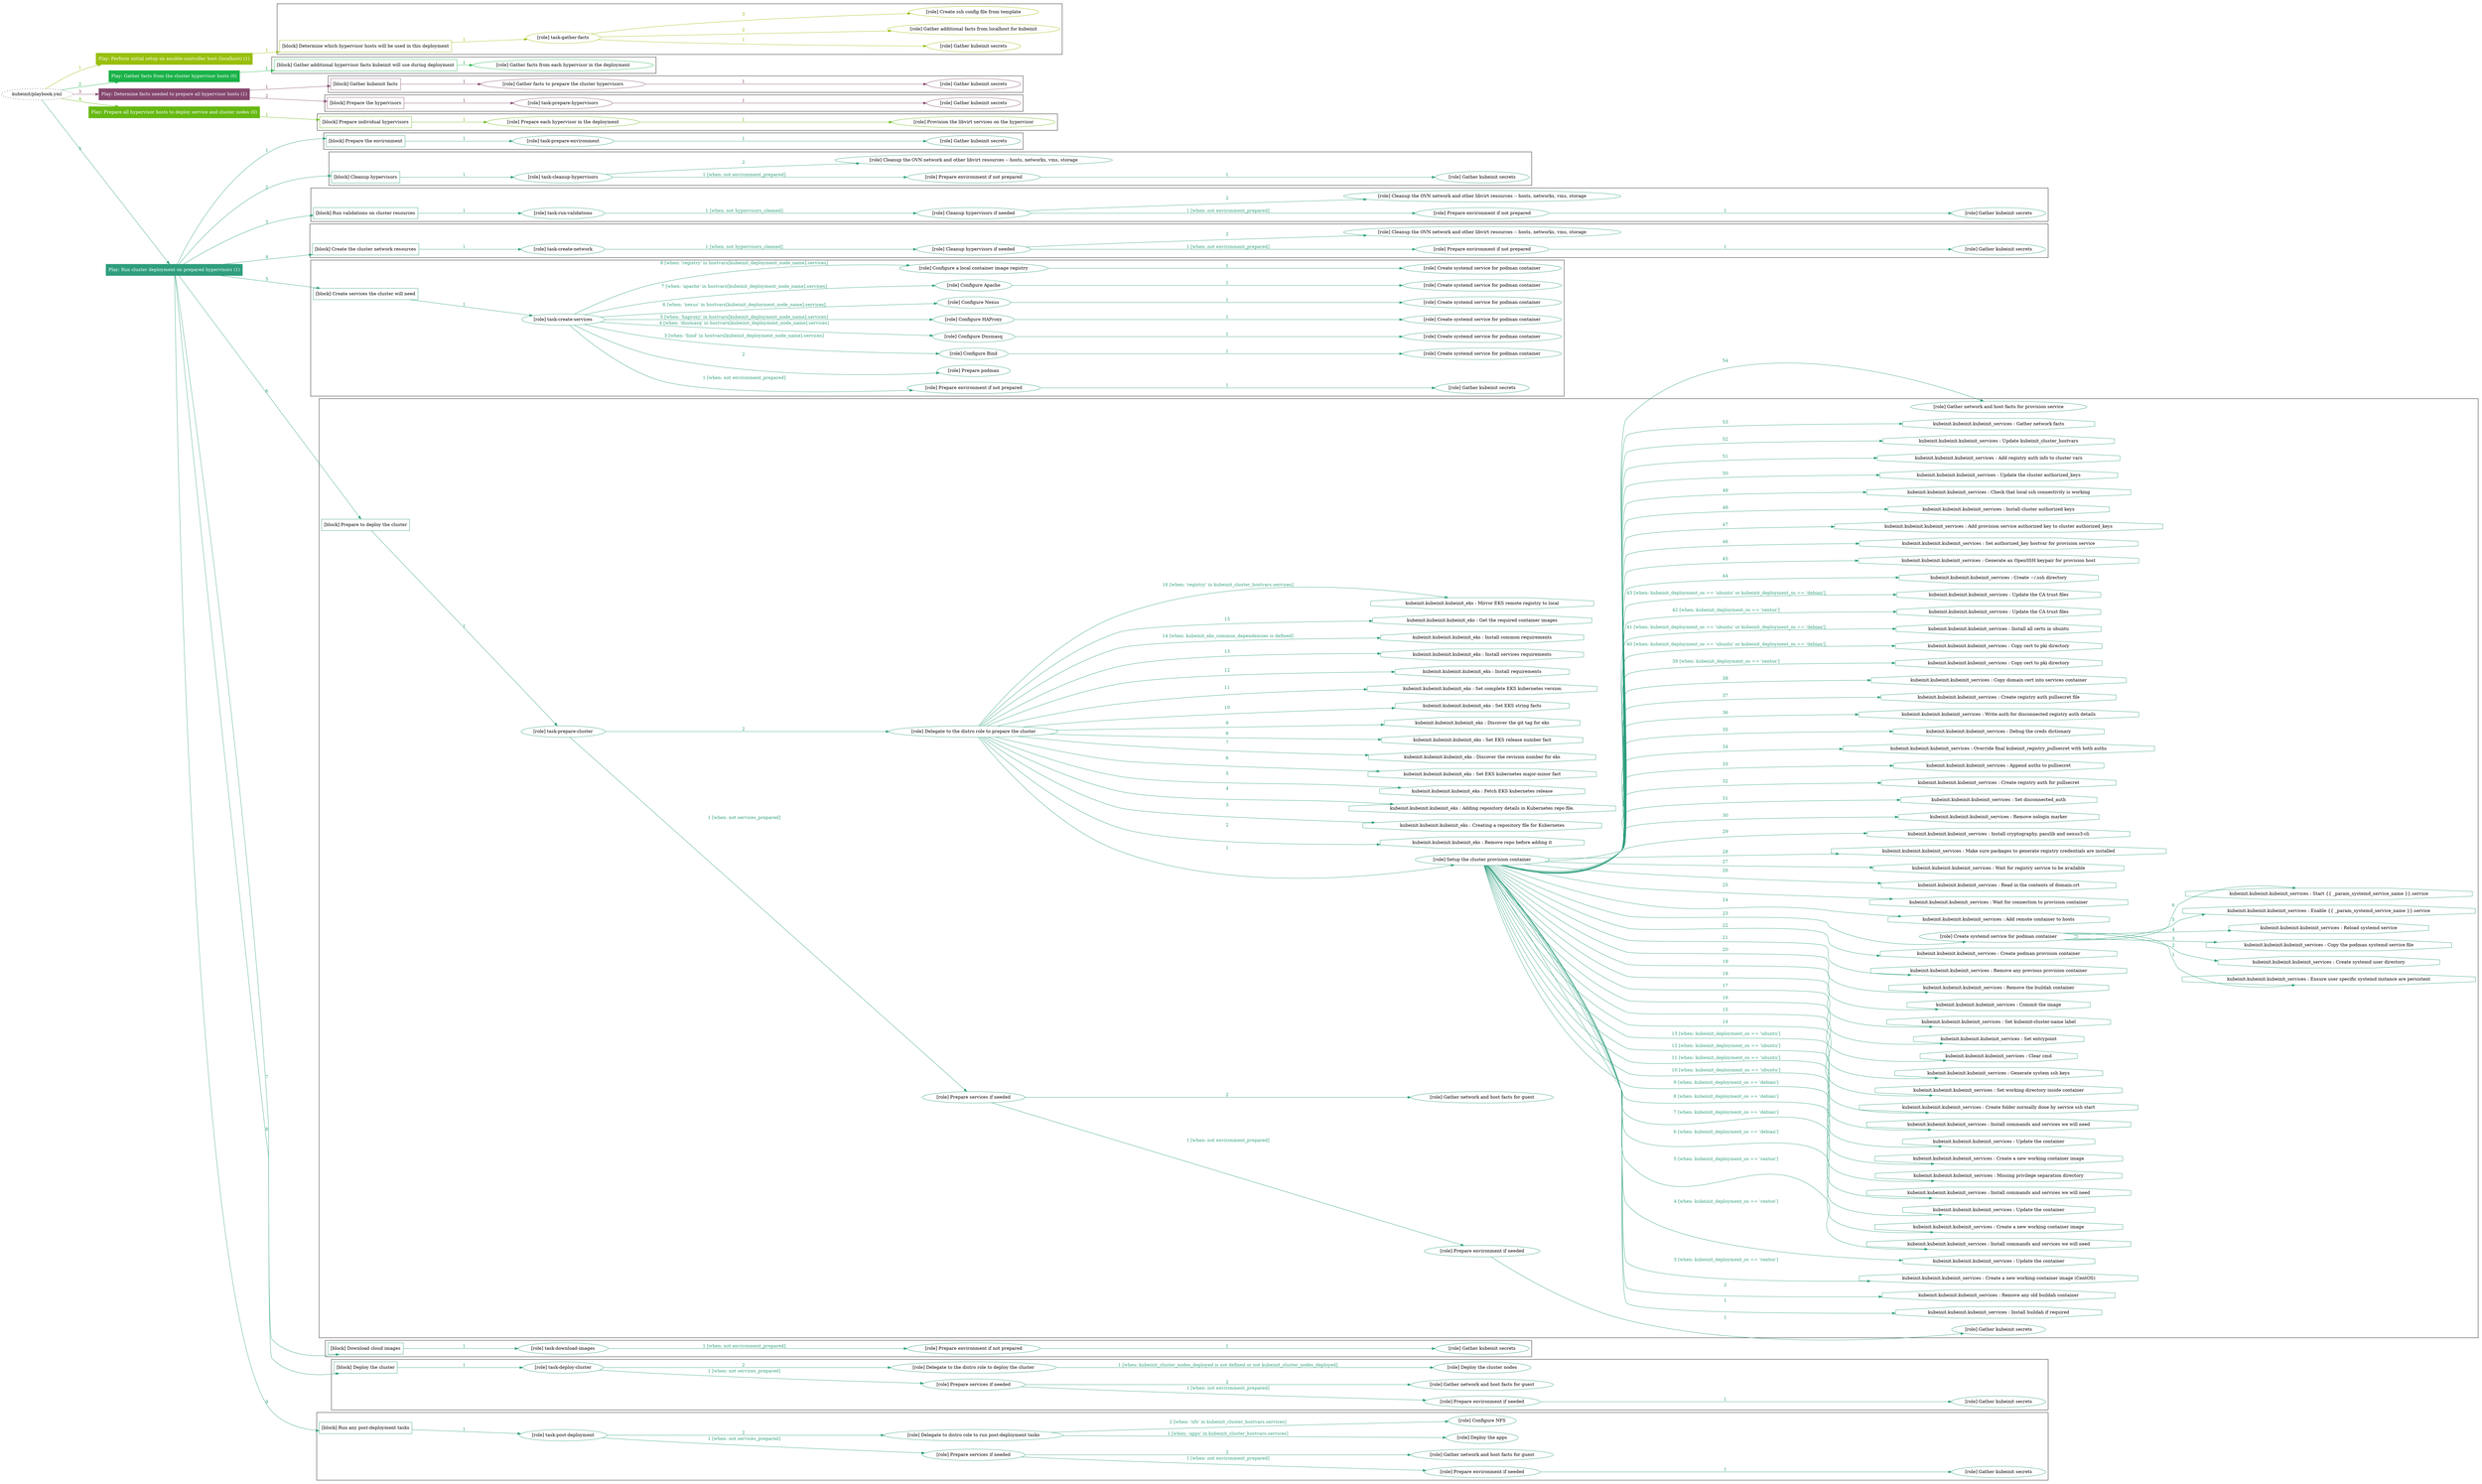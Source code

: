 digraph {
	graph [concentrate=true ordering=in rankdir=LR ratio=fill]
	edge [esep=5 sep=10]
	"kubeinit/playbook.yml" [URL="/home/runner/work/kubeinit/kubeinit/kubeinit/playbook.yml" id=playbook_402c1c89 style=dotted]
	"kubeinit/playbook.yml" -> play_a55f48c0 [label="1 " color="#99bf0d" fontcolor="#99bf0d" id=edge_e5438584 labeltooltip="1 " tooltip="1 "]
	subgraph "Play: Perform initial setup on ansible-controller host (localhost) (1)" {
		play_a55f48c0 [label="Play: Perform initial setup on ansible-controller host (localhost) (1)" URL="/home/runner/work/kubeinit/kubeinit/kubeinit/playbook.yml" color="#99bf0d" fontcolor="#ffffff" id=play_a55f48c0 shape=box style=filled tooltip=localhost]
		play_a55f48c0 -> block_1a58ca78 [label=1 color="#99bf0d" fontcolor="#99bf0d" id=edge_11748e8c labeltooltip=1 tooltip=1]
		subgraph cluster_block_1a58ca78 {
			block_1a58ca78 [label="[block] Determine which hypervisor hosts will be used in this deployment" URL="/home/runner/work/kubeinit/kubeinit/kubeinit/playbook.yml" color="#99bf0d" id=block_1a58ca78 labeltooltip="Determine which hypervisor hosts will be used in this deployment" shape=box tooltip="Determine which hypervisor hosts will be used in this deployment"]
			block_1a58ca78 -> role_5376b8db [label="1 " color="#99bf0d" fontcolor="#99bf0d" id=edge_14283d6a labeltooltip="1 " tooltip="1 "]
			subgraph "task-gather-facts" {
				role_5376b8db [label="[role] task-gather-facts" URL="/home/runner/work/kubeinit/kubeinit/kubeinit/playbook.yml" color="#99bf0d" id=role_5376b8db tooltip="task-gather-facts"]
				role_5376b8db -> role_f6116a18 [label="1 " color="#99bf0d" fontcolor="#99bf0d" id=edge_3b531d2d labeltooltip="1 " tooltip="1 "]
				subgraph "Gather kubeinit secrets" {
					role_f6116a18 [label="[role] Gather kubeinit secrets" URL="/home/runner/.ansible/collections/ansible_collections/kubeinit/kubeinit/roles/kubeinit_prepare/tasks/build_hypervisors_group.yml" color="#99bf0d" id=role_f6116a18 tooltip="Gather kubeinit secrets"]
				}
				role_5376b8db -> role_628a4176 [label="2 " color="#99bf0d" fontcolor="#99bf0d" id=edge_8ed41045 labeltooltip="2 " tooltip="2 "]
				subgraph "Gather additional facts from localhost for kubeinit" {
					role_628a4176 [label="[role] Gather additional facts from localhost for kubeinit" URL="/home/runner/.ansible/collections/ansible_collections/kubeinit/kubeinit/roles/kubeinit_prepare/tasks/build_hypervisors_group.yml" color="#99bf0d" id=role_628a4176 tooltip="Gather additional facts from localhost for kubeinit"]
				}
				role_5376b8db -> role_46ecf386 [label="3 " color="#99bf0d" fontcolor="#99bf0d" id=edge_e45a758f labeltooltip="3 " tooltip="3 "]
				subgraph "Create ssh config file from template" {
					role_46ecf386 [label="[role] Create ssh config file from template" URL="/home/runner/.ansible/collections/ansible_collections/kubeinit/kubeinit/roles/kubeinit_prepare/tasks/build_hypervisors_group.yml" color="#99bf0d" id=role_46ecf386 tooltip="Create ssh config file from template"]
				}
			}
		}
	}
	"kubeinit/playbook.yml" -> play_7f5a3d6d [label="2 " color="#1ab248" fontcolor="#1ab248" id=edge_2ff6f78b labeltooltip="2 " tooltip="2 "]
	subgraph "Play: Gather facts from the cluster hypervisor hosts (0)" {
		play_7f5a3d6d [label="Play: Gather facts from the cluster hypervisor hosts (0)" URL="/home/runner/work/kubeinit/kubeinit/kubeinit/playbook.yml" color="#1ab248" fontcolor="#ffffff" id=play_7f5a3d6d shape=box style=filled tooltip="Play: Gather facts from the cluster hypervisor hosts (0)"]
		play_7f5a3d6d -> block_44ffa399 [label=1 color="#1ab248" fontcolor="#1ab248" id=edge_779d37f8 labeltooltip=1 tooltip=1]
		subgraph cluster_block_44ffa399 {
			block_44ffa399 [label="[block] Gather additional hypervisor facts kubeinit will use during deployment" URL="/home/runner/work/kubeinit/kubeinit/kubeinit/playbook.yml" color="#1ab248" id=block_44ffa399 labeltooltip="Gather additional hypervisor facts kubeinit will use during deployment" shape=box tooltip="Gather additional hypervisor facts kubeinit will use during deployment"]
			block_44ffa399 -> role_4bfa9985 [label="1 " color="#1ab248" fontcolor="#1ab248" id=edge_cebf95fd labeltooltip="1 " tooltip="1 "]
			subgraph "Gather facts from each hypervisor in the deployment" {
				role_4bfa9985 [label="[role] Gather facts from each hypervisor in the deployment" URL="/home/runner/work/kubeinit/kubeinit/kubeinit/playbook.yml" color="#1ab248" id=role_4bfa9985 tooltip="Gather facts from each hypervisor in the deployment"]
			}
		}
	}
	"kubeinit/playbook.yml" -> play_c4e0e822 [label="3 " color="#85476e" fontcolor="#85476e" id=edge_94fd0044 labeltooltip="3 " tooltip="3 "]
	subgraph "Play: Determine facts needed to prepare all hypervisor hosts (1)" {
		play_c4e0e822 [label="Play: Determine facts needed to prepare all hypervisor hosts (1)" URL="/home/runner/work/kubeinit/kubeinit/kubeinit/playbook.yml" color="#85476e" fontcolor="#ffffff" id=play_c4e0e822 shape=box style=filled tooltip=localhost]
		play_c4e0e822 -> block_48d2c0ed [label=1 color="#85476e" fontcolor="#85476e" id=edge_e391e662 labeltooltip=1 tooltip=1]
		subgraph cluster_block_48d2c0ed {
			block_48d2c0ed [label="[block] Gather kubeinit facts" URL="/home/runner/work/kubeinit/kubeinit/kubeinit/playbook.yml" color="#85476e" id=block_48d2c0ed labeltooltip="Gather kubeinit facts" shape=box tooltip="Gather kubeinit facts"]
			block_48d2c0ed -> role_6ce3bf96 [label="1 " color="#85476e" fontcolor="#85476e" id=edge_03b0ce9e labeltooltip="1 " tooltip="1 "]
			subgraph "Gather facts to prepare the cluster hypervisors" {
				role_6ce3bf96 [label="[role] Gather facts to prepare the cluster hypervisors" URL="/home/runner/work/kubeinit/kubeinit/kubeinit/playbook.yml" color="#85476e" id=role_6ce3bf96 tooltip="Gather facts to prepare the cluster hypervisors"]
				role_6ce3bf96 -> role_af0703cb [label="1 " color="#85476e" fontcolor="#85476e" id=edge_2d35bb9f labeltooltip="1 " tooltip="1 "]
				subgraph "Gather kubeinit secrets" {
					role_af0703cb [label="[role] Gather kubeinit secrets" URL="/home/runner/.ansible/collections/ansible_collections/kubeinit/kubeinit/roles/kubeinit_prepare/tasks/gather_kubeinit_facts.yml" color="#85476e" id=role_af0703cb tooltip="Gather kubeinit secrets"]
				}
			}
		}
		play_c4e0e822 -> block_edc4c2be [label=2 color="#85476e" fontcolor="#85476e" id=edge_de9aaccf labeltooltip=2 tooltip=2]
		subgraph cluster_block_edc4c2be {
			block_edc4c2be [label="[block] Prepare the hypervisors" URL="/home/runner/work/kubeinit/kubeinit/kubeinit/playbook.yml" color="#85476e" id=block_edc4c2be labeltooltip="Prepare the hypervisors" shape=box tooltip="Prepare the hypervisors"]
			block_edc4c2be -> role_17ee273f [label="1 " color="#85476e" fontcolor="#85476e" id=edge_5640a915 labeltooltip="1 " tooltip="1 "]
			subgraph "task-prepare-hypervisors" {
				role_17ee273f [label="[role] task-prepare-hypervisors" URL="/home/runner/work/kubeinit/kubeinit/kubeinit/playbook.yml" color="#85476e" id=role_17ee273f tooltip="task-prepare-hypervisors"]
				role_17ee273f -> role_520e88d8 [label="1 " color="#85476e" fontcolor="#85476e" id=edge_ef8b7b28 labeltooltip="1 " tooltip="1 "]
				subgraph "Gather kubeinit secrets" {
					role_520e88d8 [label="[role] Gather kubeinit secrets" URL="/home/runner/.ansible/collections/ansible_collections/kubeinit/kubeinit/roles/kubeinit_prepare/tasks/gather_kubeinit_facts.yml" color="#85476e" id=role_520e88d8 tooltip="Gather kubeinit secrets"]
				}
			}
		}
	}
	"kubeinit/playbook.yml" -> play_13686347 [label="4 " color="#66b913" fontcolor="#66b913" id=edge_baaa60e4 labeltooltip="4 " tooltip="4 "]
	subgraph "Play: Prepare all hypervisor hosts to deploy service and cluster nodes (0)" {
		play_13686347 [label="Play: Prepare all hypervisor hosts to deploy service and cluster nodes (0)" URL="/home/runner/work/kubeinit/kubeinit/kubeinit/playbook.yml" color="#66b913" fontcolor="#ffffff" id=play_13686347 shape=box style=filled tooltip="Play: Prepare all hypervisor hosts to deploy service and cluster nodes (0)"]
		play_13686347 -> block_5a3394e6 [label=1 color="#66b913" fontcolor="#66b913" id=edge_c6584475 labeltooltip=1 tooltip=1]
		subgraph cluster_block_5a3394e6 {
			block_5a3394e6 [label="[block] Prepare individual hypervisors" URL="/home/runner/work/kubeinit/kubeinit/kubeinit/playbook.yml" color="#66b913" id=block_5a3394e6 labeltooltip="Prepare individual hypervisors" shape=box tooltip="Prepare individual hypervisors"]
			block_5a3394e6 -> role_329fd83d [label="1 " color="#66b913" fontcolor="#66b913" id=edge_36858649 labeltooltip="1 " tooltip="1 "]
			subgraph "Prepare each hypervisor in the deployment" {
				role_329fd83d [label="[role] Prepare each hypervisor in the deployment" URL="/home/runner/work/kubeinit/kubeinit/kubeinit/playbook.yml" color="#66b913" id=role_329fd83d tooltip="Prepare each hypervisor in the deployment"]
				role_329fd83d -> role_ee7c76ca [label="1 " color="#66b913" fontcolor="#66b913" id=edge_cf173efd labeltooltip="1 " tooltip="1 "]
				subgraph "Provision the libvirt services on the hypervisor" {
					role_ee7c76ca [label="[role] Provision the libvirt services on the hypervisor" URL="/home/runner/.ansible/collections/ansible_collections/kubeinit/kubeinit/roles/kubeinit_prepare/tasks/prepare_hypervisor.yml" color="#66b913" id=role_ee7c76ca tooltip="Provision the libvirt services on the hypervisor"]
				}
			}
		}
	}
	"kubeinit/playbook.yml" -> play_88472710 [label="5 " color="#2e9e7e" fontcolor="#2e9e7e" id=edge_60f9f8ea labeltooltip="5 " tooltip="5 "]
	subgraph "Play: Run cluster deployment on prepared hypervisors (1)" {
		play_88472710 [label="Play: Run cluster deployment on prepared hypervisors (1)" URL="/home/runner/work/kubeinit/kubeinit/kubeinit/playbook.yml" color="#2e9e7e" fontcolor="#ffffff" id=play_88472710 shape=box style=filled tooltip=localhost]
		play_88472710 -> block_0a8494c6 [label=1 color="#2e9e7e" fontcolor="#2e9e7e" id=edge_1d13f91c labeltooltip=1 tooltip=1]
		subgraph cluster_block_0a8494c6 {
			block_0a8494c6 [label="[block] Prepare the environment" URL="/home/runner/work/kubeinit/kubeinit/kubeinit/playbook.yml" color="#2e9e7e" id=block_0a8494c6 labeltooltip="Prepare the environment" shape=box tooltip="Prepare the environment"]
			block_0a8494c6 -> role_96ac00ba [label="1 " color="#2e9e7e" fontcolor="#2e9e7e" id=edge_5187dc56 labeltooltip="1 " tooltip="1 "]
			subgraph "task-prepare-environment" {
				role_96ac00ba [label="[role] task-prepare-environment" URL="/home/runner/work/kubeinit/kubeinit/kubeinit/playbook.yml" color="#2e9e7e" id=role_96ac00ba tooltip="task-prepare-environment"]
				role_96ac00ba -> role_813b3dab [label="1 " color="#2e9e7e" fontcolor="#2e9e7e" id=edge_2410fa6e labeltooltip="1 " tooltip="1 "]
				subgraph "Gather kubeinit secrets" {
					role_813b3dab [label="[role] Gather kubeinit secrets" URL="/home/runner/.ansible/collections/ansible_collections/kubeinit/kubeinit/roles/kubeinit_prepare/tasks/gather_kubeinit_facts.yml" color="#2e9e7e" id=role_813b3dab tooltip="Gather kubeinit secrets"]
				}
			}
		}
		play_88472710 -> block_cabb8048 [label=2 color="#2e9e7e" fontcolor="#2e9e7e" id=edge_b5029ee7 labeltooltip=2 tooltip=2]
		subgraph cluster_block_cabb8048 {
			block_cabb8048 [label="[block] Cleanup hypervisors" URL="/home/runner/work/kubeinit/kubeinit/kubeinit/playbook.yml" color="#2e9e7e" id=block_cabb8048 labeltooltip="Cleanup hypervisors" shape=box tooltip="Cleanup hypervisors"]
			block_cabb8048 -> role_3c01b0e0 [label="1 " color="#2e9e7e" fontcolor="#2e9e7e" id=edge_44db115a labeltooltip="1 " tooltip="1 "]
			subgraph "task-cleanup-hypervisors" {
				role_3c01b0e0 [label="[role] task-cleanup-hypervisors" URL="/home/runner/work/kubeinit/kubeinit/kubeinit/playbook.yml" color="#2e9e7e" id=role_3c01b0e0 tooltip="task-cleanup-hypervisors"]
				role_3c01b0e0 -> role_f7c9d9b6 [label="1 [when: not environment_prepared]" color="#2e9e7e" fontcolor="#2e9e7e" id=edge_1b4c2869 labeltooltip="1 [when: not environment_prepared]" tooltip="1 [when: not environment_prepared]"]
				subgraph "Prepare environment if not prepared" {
					role_f7c9d9b6 [label="[role] Prepare environment if not prepared" URL="/home/runner/.ansible/collections/ansible_collections/kubeinit/kubeinit/roles/kubeinit_prepare/tasks/cleanup_hypervisors.yml" color="#2e9e7e" id=role_f7c9d9b6 tooltip="Prepare environment if not prepared"]
					role_f7c9d9b6 -> role_c215e8ac [label="1 " color="#2e9e7e" fontcolor="#2e9e7e" id=edge_e481b372 labeltooltip="1 " tooltip="1 "]
					subgraph "Gather kubeinit secrets" {
						role_c215e8ac [label="[role] Gather kubeinit secrets" URL="/home/runner/.ansible/collections/ansible_collections/kubeinit/kubeinit/roles/kubeinit_prepare/tasks/gather_kubeinit_facts.yml" color="#2e9e7e" id=role_c215e8ac tooltip="Gather kubeinit secrets"]
					}
				}
				role_3c01b0e0 -> role_a3b32d29 [label="2 " color="#2e9e7e" fontcolor="#2e9e7e" id=edge_5dfee089 labeltooltip="2 " tooltip="2 "]
				subgraph "Cleanup the OVN network and other libvirt resources -- hosts, networks, vms, storage" {
					role_a3b32d29 [label="[role] Cleanup the OVN network and other libvirt resources -- hosts, networks, vms, storage" URL="/home/runner/.ansible/collections/ansible_collections/kubeinit/kubeinit/roles/kubeinit_prepare/tasks/cleanup_hypervisors.yml" color="#2e9e7e" id=role_a3b32d29 tooltip="Cleanup the OVN network and other libvirt resources -- hosts, networks, vms, storage"]
				}
			}
		}
		play_88472710 -> block_cb7ccad9 [label=3 color="#2e9e7e" fontcolor="#2e9e7e" id=edge_953eaa02 labeltooltip=3 tooltip=3]
		subgraph cluster_block_cb7ccad9 {
			block_cb7ccad9 [label="[block] Run validations on cluster resources" URL="/home/runner/work/kubeinit/kubeinit/kubeinit/playbook.yml" color="#2e9e7e" id=block_cb7ccad9 labeltooltip="Run validations on cluster resources" shape=box tooltip="Run validations on cluster resources"]
			block_cb7ccad9 -> role_1dbf3551 [label="1 " color="#2e9e7e" fontcolor="#2e9e7e" id=edge_a4592b00 labeltooltip="1 " tooltip="1 "]
			subgraph "task-run-validations" {
				role_1dbf3551 [label="[role] task-run-validations" URL="/home/runner/work/kubeinit/kubeinit/kubeinit/playbook.yml" color="#2e9e7e" id=role_1dbf3551 tooltip="task-run-validations"]
				role_1dbf3551 -> role_b4612030 [label="1 [when: not hypervisors_cleaned]" color="#2e9e7e" fontcolor="#2e9e7e" id=edge_3b74f37e labeltooltip="1 [when: not hypervisors_cleaned]" tooltip="1 [when: not hypervisors_cleaned]"]
				subgraph "Cleanup hypervisors if needed" {
					role_b4612030 [label="[role] Cleanup hypervisors if needed" URL="/home/runner/.ansible/collections/ansible_collections/kubeinit/kubeinit/roles/kubeinit_validations/tasks/main.yml" color="#2e9e7e" id=role_b4612030 tooltip="Cleanup hypervisors if needed"]
					role_b4612030 -> role_5dd80fec [label="1 [when: not environment_prepared]" color="#2e9e7e" fontcolor="#2e9e7e" id=edge_c75e37f8 labeltooltip="1 [when: not environment_prepared]" tooltip="1 [when: not environment_prepared]"]
					subgraph "Prepare environment if not prepared" {
						role_5dd80fec [label="[role] Prepare environment if not prepared" URL="/home/runner/.ansible/collections/ansible_collections/kubeinit/kubeinit/roles/kubeinit_prepare/tasks/cleanup_hypervisors.yml" color="#2e9e7e" id=role_5dd80fec tooltip="Prepare environment if not prepared"]
						role_5dd80fec -> role_ff52a46a [label="1 " color="#2e9e7e" fontcolor="#2e9e7e" id=edge_feaa7ad1 labeltooltip="1 " tooltip="1 "]
						subgraph "Gather kubeinit secrets" {
							role_ff52a46a [label="[role] Gather kubeinit secrets" URL="/home/runner/.ansible/collections/ansible_collections/kubeinit/kubeinit/roles/kubeinit_prepare/tasks/gather_kubeinit_facts.yml" color="#2e9e7e" id=role_ff52a46a tooltip="Gather kubeinit secrets"]
						}
					}
					role_b4612030 -> role_09e6119b [label="2 " color="#2e9e7e" fontcolor="#2e9e7e" id=edge_36652a0f labeltooltip="2 " tooltip="2 "]
					subgraph "Cleanup the OVN network and other libvirt resources -- hosts, networks, vms, storage" {
						role_09e6119b [label="[role] Cleanup the OVN network and other libvirt resources -- hosts, networks, vms, storage" URL="/home/runner/.ansible/collections/ansible_collections/kubeinit/kubeinit/roles/kubeinit_prepare/tasks/cleanup_hypervisors.yml" color="#2e9e7e" id=role_09e6119b tooltip="Cleanup the OVN network and other libvirt resources -- hosts, networks, vms, storage"]
					}
				}
			}
		}
		play_88472710 -> block_c51d9051 [label=4 color="#2e9e7e" fontcolor="#2e9e7e" id=edge_5fdb9a9f labeltooltip=4 tooltip=4]
		subgraph cluster_block_c51d9051 {
			block_c51d9051 [label="[block] Create the cluster network resources" URL="/home/runner/work/kubeinit/kubeinit/kubeinit/playbook.yml" color="#2e9e7e" id=block_c51d9051 labeltooltip="Create the cluster network resources" shape=box tooltip="Create the cluster network resources"]
			block_c51d9051 -> role_ab8bfb19 [label="1 " color="#2e9e7e" fontcolor="#2e9e7e" id=edge_a35544a6 labeltooltip="1 " tooltip="1 "]
			subgraph "task-create-network" {
				role_ab8bfb19 [label="[role] task-create-network" URL="/home/runner/work/kubeinit/kubeinit/kubeinit/playbook.yml" color="#2e9e7e" id=role_ab8bfb19 tooltip="task-create-network"]
				role_ab8bfb19 -> role_b08f4926 [label="1 [when: not hypervisors_cleaned]" color="#2e9e7e" fontcolor="#2e9e7e" id=edge_8dbc5cd2 labeltooltip="1 [when: not hypervisors_cleaned]" tooltip="1 [when: not hypervisors_cleaned]"]
				subgraph "Cleanup hypervisors if needed" {
					role_b08f4926 [label="[role] Cleanup hypervisors if needed" URL="/home/runner/.ansible/collections/ansible_collections/kubeinit/kubeinit/roles/kubeinit_libvirt/tasks/create_network.yml" color="#2e9e7e" id=role_b08f4926 tooltip="Cleanup hypervisors if needed"]
					role_b08f4926 -> role_ecbcd633 [label="1 [when: not environment_prepared]" color="#2e9e7e" fontcolor="#2e9e7e" id=edge_5a8d8e98 labeltooltip="1 [when: not environment_prepared]" tooltip="1 [when: not environment_prepared]"]
					subgraph "Prepare environment if not prepared" {
						role_ecbcd633 [label="[role] Prepare environment if not prepared" URL="/home/runner/.ansible/collections/ansible_collections/kubeinit/kubeinit/roles/kubeinit_prepare/tasks/cleanup_hypervisors.yml" color="#2e9e7e" id=role_ecbcd633 tooltip="Prepare environment if not prepared"]
						role_ecbcd633 -> role_5894c121 [label="1 " color="#2e9e7e" fontcolor="#2e9e7e" id=edge_dd0d5b17 labeltooltip="1 " tooltip="1 "]
						subgraph "Gather kubeinit secrets" {
							role_5894c121 [label="[role] Gather kubeinit secrets" URL="/home/runner/.ansible/collections/ansible_collections/kubeinit/kubeinit/roles/kubeinit_prepare/tasks/gather_kubeinit_facts.yml" color="#2e9e7e" id=role_5894c121 tooltip="Gather kubeinit secrets"]
						}
					}
					role_b08f4926 -> role_3a228d9c [label="2 " color="#2e9e7e" fontcolor="#2e9e7e" id=edge_6d0e2a95 labeltooltip="2 " tooltip="2 "]
					subgraph "Cleanup the OVN network and other libvirt resources -- hosts, networks, vms, storage" {
						role_3a228d9c [label="[role] Cleanup the OVN network and other libvirt resources -- hosts, networks, vms, storage" URL="/home/runner/.ansible/collections/ansible_collections/kubeinit/kubeinit/roles/kubeinit_prepare/tasks/cleanup_hypervisors.yml" color="#2e9e7e" id=role_3a228d9c tooltip="Cleanup the OVN network and other libvirt resources -- hosts, networks, vms, storage"]
					}
				}
			}
		}
		play_88472710 -> block_a4c01cbb [label=5 color="#2e9e7e" fontcolor="#2e9e7e" id=edge_46a94ba7 labeltooltip=5 tooltip=5]
		subgraph cluster_block_a4c01cbb {
			block_a4c01cbb [label="[block] Create services the cluster will need" URL="/home/runner/work/kubeinit/kubeinit/kubeinit/playbook.yml" color="#2e9e7e" id=block_a4c01cbb labeltooltip="Create services the cluster will need" shape=box tooltip="Create services the cluster will need"]
			block_a4c01cbb -> role_904d3a41 [label="1 " color="#2e9e7e" fontcolor="#2e9e7e" id=edge_639bdb91 labeltooltip="1 " tooltip="1 "]
			subgraph "task-create-services" {
				role_904d3a41 [label="[role] task-create-services" URL="/home/runner/work/kubeinit/kubeinit/kubeinit/playbook.yml" color="#2e9e7e" id=role_904d3a41 tooltip="task-create-services"]
				role_904d3a41 -> role_6f0ca967 [label="1 [when: not environment_prepared]" color="#2e9e7e" fontcolor="#2e9e7e" id=edge_630d8871 labeltooltip="1 [when: not environment_prepared]" tooltip="1 [when: not environment_prepared]"]
				subgraph "Prepare environment if not prepared" {
					role_6f0ca967 [label="[role] Prepare environment if not prepared" URL="/home/runner/.ansible/collections/ansible_collections/kubeinit/kubeinit/roles/kubeinit_services/tasks/main.yml" color="#2e9e7e" id=role_6f0ca967 tooltip="Prepare environment if not prepared"]
					role_6f0ca967 -> role_5c697a63 [label="1 " color="#2e9e7e" fontcolor="#2e9e7e" id=edge_0ba36fb5 labeltooltip="1 " tooltip="1 "]
					subgraph "Gather kubeinit secrets" {
						role_5c697a63 [label="[role] Gather kubeinit secrets" URL="/home/runner/.ansible/collections/ansible_collections/kubeinit/kubeinit/roles/kubeinit_prepare/tasks/gather_kubeinit_facts.yml" color="#2e9e7e" id=role_5c697a63 tooltip="Gather kubeinit secrets"]
					}
				}
				role_904d3a41 -> role_89d075c0 [label="2 " color="#2e9e7e" fontcolor="#2e9e7e" id=edge_a2e3025d labeltooltip="2 " tooltip="2 "]
				subgraph "Prepare podman" {
					role_89d075c0 [label="[role] Prepare podman" URL="/home/runner/.ansible/collections/ansible_collections/kubeinit/kubeinit/roles/kubeinit_services/tasks/00_create_service_pod.yml" color="#2e9e7e" id=role_89d075c0 tooltip="Prepare podman"]
				}
				role_904d3a41 -> role_42f68b8b [label="3 [when: 'bind' in hostvars[kubeinit_deployment_node_name].services]" color="#2e9e7e" fontcolor="#2e9e7e" id=edge_b3727f79 labeltooltip="3 [when: 'bind' in hostvars[kubeinit_deployment_node_name].services]" tooltip="3 [when: 'bind' in hostvars[kubeinit_deployment_node_name].services]"]
				subgraph "Configure Bind" {
					role_42f68b8b [label="[role] Configure Bind" URL="/home/runner/.ansible/collections/ansible_collections/kubeinit/kubeinit/roles/kubeinit_services/tasks/start_services_containers.yml" color="#2e9e7e" id=role_42f68b8b tooltip="Configure Bind"]
					role_42f68b8b -> role_d554f795 [label="1 " color="#2e9e7e" fontcolor="#2e9e7e" id=edge_477f12c7 labeltooltip="1 " tooltip="1 "]
					subgraph "Create systemd service for podman container" {
						role_d554f795 [label="[role] Create systemd service for podman container" URL="/home/runner/.ansible/collections/ansible_collections/kubeinit/kubeinit/roles/kubeinit_bind/tasks/main.yml" color="#2e9e7e" id=role_d554f795 tooltip="Create systemd service for podman container"]
					}
				}
				role_904d3a41 -> role_f7b9723b [label="4 [when: 'dnsmasq' in hostvars[kubeinit_deployment_node_name].services]" color="#2e9e7e" fontcolor="#2e9e7e" id=edge_5ce867ae labeltooltip="4 [when: 'dnsmasq' in hostvars[kubeinit_deployment_node_name].services]" tooltip="4 [when: 'dnsmasq' in hostvars[kubeinit_deployment_node_name].services]"]
				subgraph "Configure Dnsmasq" {
					role_f7b9723b [label="[role] Configure Dnsmasq" URL="/home/runner/.ansible/collections/ansible_collections/kubeinit/kubeinit/roles/kubeinit_services/tasks/start_services_containers.yml" color="#2e9e7e" id=role_f7b9723b tooltip="Configure Dnsmasq"]
					role_f7b9723b -> role_be50c5ab [label="1 " color="#2e9e7e" fontcolor="#2e9e7e" id=edge_e2b8882b labeltooltip="1 " tooltip="1 "]
					subgraph "Create systemd service for podman container" {
						role_be50c5ab [label="[role] Create systemd service for podman container" URL="/home/runner/.ansible/collections/ansible_collections/kubeinit/kubeinit/roles/kubeinit_dnsmasq/tasks/main.yml" color="#2e9e7e" id=role_be50c5ab tooltip="Create systemd service for podman container"]
					}
				}
				role_904d3a41 -> role_f1b97146 [label="5 [when: 'haproxy' in hostvars[kubeinit_deployment_node_name].services]" color="#2e9e7e" fontcolor="#2e9e7e" id=edge_4d8bdfaf labeltooltip="5 [when: 'haproxy' in hostvars[kubeinit_deployment_node_name].services]" tooltip="5 [when: 'haproxy' in hostvars[kubeinit_deployment_node_name].services]"]
				subgraph "Configure HAProxy" {
					role_f1b97146 [label="[role] Configure HAProxy" URL="/home/runner/.ansible/collections/ansible_collections/kubeinit/kubeinit/roles/kubeinit_services/tasks/start_services_containers.yml" color="#2e9e7e" id=role_f1b97146 tooltip="Configure HAProxy"]
					role_f1b97146 -> role_21911a6d [label="1 " color="#2e9e7e" fontcolor="#2e9e7e" id=edge_150edd28 labeltooltip="1 " tooltip="1 "]
					subgraph "Create systemd service for podman container" {
						role_21911a6d [label="[role] Create systemd service for podman container" URL="/home/runner/.ansible/collections/ansible_collections/kubeinit/kubeinit/roles/kubeinit_haproxy/tasks/main.yml" color="#2e9e7e" id=role_21911a6d tooltip="Create systemd service for podman container"]
					}
				}
				role_904d3a41 -> role_f2480101 [label="6 [when: 'nexus' in hostvars[kubeinit_deployment_node_name].services]" color="#2e9e7e" fontcolor="#2e9e7e" id=edge_1a43216e labeltooltip="6 [when: 'nexus' in hostvars[kubeinit_deployment_node_name].services]" tooltip="6 [when: 'nexus' in hostvars[kubeinit_deployment_node_name].services]"]
				subgraph "Configure Nexus" {
					role_f2480101 [label="[role] Configure Nexus" URL="/home/runner/.ansible/collections/ansible_collections/kubeinit/kubeinit/roles/kubeinit_services/tasks/start_services_containers.yml" color="#2e9e7e" id=role_f2480101 tooltip="Configure Nexus"]
					role_f2480101 -> role_cf49169d [label="1 " color="#2e9e7e" fontcolor="#2e9e7e" id=edge_4169afe3 labeltooltip="1 " tooltip="1 "]
					subgraph "Create systemd service for podman container" {
						role_cf49169d [label="[role] Create systemd service for podman container" URL="/home/runner/.ansible/collections/ansible_collections/kubeinit/kubeinit/roles/kubeinit_nexus/tasks/main.yml" color="#2e9e7e" id=role_cf49169d tooltip="Create systemd service for podman container"]
					}
				}
				role_904d3a41 -> role_f96aa1a9 [label="7 [when: 'apache' in hostvars[kubeinit_deployment_node_name].services]" color="#2e9e7e" fontcolor="#2e9e7e" id=edge_03bf1850 labeltooltip="7 [when: 'apache' in hostvars[kubeinit_deployment_node_name].services]" tooltip="7 [when: 'apache' in hostvars[kubeinit_deployment_node_name].services]"]
				subgraph "Configure Apache" {
					role_f96aa1a9 [label="[role] Configure Apache" URL="/home/runner/.ansible/collections/ansible_collections/kubeinit/kubeinit/roles/kubeinit_services/tasks/start_services_containers.yml" color="#2e9e7e" id=role_f96aa1a9 tooltip="Configure Apache"]
					role_f96aa1a9 -> role_87737eb7 [label="1 " color="#2e9e7e" fontcolor="#2e9e7e" id=edge_4b23dd1f labeltooltip="1 " tooltip="1 "]
					subgraph "Create systemd service for podman container" {
						role_87737eb7 [label="[role] Create systemd service for podman container" URL="/home/runner/.ansible/collections/ansible_collections/kubeinit/kubeinit/roles/kubeinit_apache/tasks/main.yml" color="#2e9e7e" id=role_87737eb7 tooltip="Create systemd service for podman container"]
					}
				}
				role_904d3a41 -> role_2fff1d84 [label="8 [when: 'registry' in hostvars[kubeinit_deployment_node_name].services]" color="#2e9e7e" fontcolor="#2e9e7e" id=edge_c41f3851 labeltooltip="8 [when: 'registry' in hostvars[kubeinit_deployment_node_name].services]" tooltip="8 [when: 'registry' in hostvars[kubeinit_deployment_node_name].services]"]
				subgraph "Configure a local container image registry" {
					role_2fff1d84 [label="[role] Configure a local container image registry" URL="/home/runner/.ansible/collections/ansible_collections/kubeinit/kubeinit/roles/kubeinit_services/tasks/start_services_containers.yml" color="#2e9e7e" id=role_2fff1d84 tooltip="Configure a local container image registry"]
					role_2fff1d84 -> role_af532951 [label="1 " color="#2e9e7e" fontcolor="#2e9e7e" id=edge_2b51cbf5 labeltooltip="1 " tooltip="1 "]
					subgraph "Create systemd service for podman container" {
						role_af532951 [label="[role] Create systemd service for podman container" URL="/home/runner/.ansible/collections/ansible_collections/kubeinit/kubeinit/roles/kubeinit_registry/tasks/main.yml" color="#2e9e7e" id=role_af532951 tooltip="Create systemd service for podman container"]
					}
				}
			}
		}
		play_88472710 -> block_25802c77 [label=6 color="#2e9e7e" fontcolor="#2e9e7e" id=edge_c4982d27 labeltooltip=6 tooltip=6]
		subgraph cluster_block_25802c77 {
			block_25802c77 [label="[block] Prepare to deploy the cluster" URL="/home/runner/work/kubeinit/kubeinit/kubeinit/playbook.yml" color="#2e9e7e" id=block_25802c77 labeltooltip="Prepare to deploy the cluster" shape=box tooltip="Prepare to deploy the cluster"]
			block_25802c77 -> role_ee80f61a [label="1 " color="#2e9e7e" fontcolor="#2e9e7e" id=edge_14a020dd labeltooltip="1 " tooltip="1 "]
			subgraph "task-prepare-cluster" {
				role_ee80f61a [label="[role] task-prepare-cluster" URL="/home/runner/work/kubeinit/kubeinit/kubeinit/playbook.yml" color="#2e9e7e" id=role_ee80f61a tooltip="task-prepare-cluster"]
				role_ee80f61a -> role_ec3c083a [label="1 [when: not services_prepared]" color="#2e9e7e" fontcolor="#2e9e7e" id=edge_e655ce6f labeltooltip="1 [when: not services_prepared]" tooltip="1 [when: not services_prepared]"]
				subgraph "Prepare services if needed" {
					role_ec3c083a [label="[role] Prepare services if needed" URL="/home/runner/.ansible/collections/ansible_collections/kubeinit/kubeinit/roles/kubeinit_prepare/tasks/prepare_cluster.yml" color="#2e9e7e" id=role_ec3c083a tooltip="Prepare services if needed"]
					role_ec3c083a -> role_504a79e9 [label="1 [when: not environment_prepared]" color="#2e9e7e" fontcolor="#2e9e7e" id=edge_5905335f labeltooltip="1 [when: not environment_prepared]" tooltip="1 [when: not environment_prepared]"]
					subgraph "Prepare environment if needed" {
						role_504a79e9 [label="[role] Prepare environment if needed" URL="/home/runner/.ansible/collections/ansible_collections/kubeinit/kubeinit/roles/kubeinit_services/tasks/prepare_services.yml" color="#2e9e7e" id=role_504a79e9 tooltip="Prepare environment if needed"]
						role_504a79e9 -> role_cf6881a3 [label="1 " color="#2e9e7e" fontcolor="#2e9e7e" id=edge_85f60516 labeltooltip="1 " tooltip="1 "]
						subgraph "Gather kubeinit secrets" {
							role_cf6881a3 [label="[role] Gather kubeinit secrets" URL="/home/runner/.ansible/collections/ansible_collections/kubeinit/kubeinit/roles/kubeinit_prepare/tasks/gather_kubeinit_facts.yml" color="#2e9e7e" id=role_cf6881a3 tooltip="Gather kubeinit secrets"]
						}
					}
					role_ec3c083a -> role_e20f4b82 [label="2 " color="#2e9e7e" fontcolor="#2e9e7e" id=edge_a3262c97 labeltooltip="2 " tooltip="2 "]
					subgraph "Gather network and host facts for guest" {
						role_e20f4b82 [label="[role] Gather network and host facts for guest" URL="/home/runner/.ansible/collections/ansible_collections/kubeinit/kubeinit/roles/kubeinit_services/tasks/prepare_services.yml" color="#2e9e7e" id=role_e20f4b82 tooltip="Gather network and host facts for guest"]
					}
				}
				role_ee80f61a -> role_8ac0ba75 [label="2 " color="#2e9e7e" fontcolor="#2e9e7e" id=edge_03201afe labeltooltip="2 " tooltip="2 "]
				subgraph "Delegate to the distro role to prepare the cluster" {
					role_8ac0ba75 [label="[role] Delegate to the distro role to prepare the cluster" URL="/home/runner/.ansible/collections/ansible_collections/kubeinit/kubeinit/roles/kubeinit_prepare/tasks/prepare_cluster.yml" color="#2e9e7e" id=role_8ac0ba75 tooltip="Delegate to the distro role to prepare the cluster"]
					role_8ac0ba75 -> role_3e7e2747 [label="1 " color="#2e9e7e" fontcolor="#2e9e7e" id=edge_b5d00199 labeltooltip="1 " tooltip="1 "]
					subgraph "Setup the cluster provision container" {
						role_3e7e2747 [label="[role] Setup the cluster provision container" URL="/home/runner/.ansible/collections/ansible_collections/kubeinit/kubeinit/roles/kubeinit_eks/tasks/prepare_cluster.yml" color="#2e9e7e" id=role_3e7e2747 tooltip="Setup the cluster provision container"]
						task_f893f29c [label="kubeinit.kubeinit.kubeinit_services : Install buildah if required" URL="/home/runner/.ansible/collections/ansible_collections/kubeinit/kubeinit/roles/kubeinit_services/tasks/create_provision_container.yml" color="#2e9e7e" id=task_f893f29c shape=octagon tooltip="kubeinit.kubeinit.kubeinit_services : Install buildah if required"]
						role_3e7e2747 -> task_f893f29c [label="1 " color="#2e9e7e" fontcolor="#2e9e7e" id=edge_62d02a76 labeltooltip="1 " tooltip="1 "]
						task_b627846e [label="kubeinit.kubeinit.kubeinit_services : Remove any old buildah container" URL="/home/runner/.ansible/collections/ansible_collections/kubeinit/kubeinit/roles/kubeinit_services/tasks/create_provision_container.yml" color="#2e9e7e" id=task_b627846e shape=octagon tooltip="kubeinit.kubeinit.kubeinit_services : Remove any old buildah container"]
						role_3e7e2747 -> task_b627846e [label="2 " color="#2e9e7e" fontcolor="#2e9e7e" id=edge_17bbceaa labeltooltip="2 " tooltip="2 "]
						task_d873dd52 [label="kubeinit.kubeinit.kubeinit_services : Create a new working container image (CentOS)" URL="/home/runner/.ansible/collections/ansible_collections/kubeinit/kubeinit/roles/kubeinit_services/tasks/create_provision_container.yml" color="#2e9e7e" id=task_d873dd52 shape=octagon tooltip="kubeinit.kubeinit.kubeinit_services : Create a new working container image (CentOS)"]
						role_3e7e2747 -> task_d873dd52 [label="3 [when: kubeinit_deployment_os == 'centos']" color="#2e9e7e" fontcolor="#2e9e7e" id=edge_28e6dbbd labeltooltip="3 [when: kubeinit_deployment_os == 'centos']" tooltip="3 [when: kubeinit_deployment_os == 'centos']"]
						task_c8241c3e [label="kubeinit.kubeinit.kubeinit_services : Update the container" URL="/home/runner/.ansible/collections/ansible_collections/kubeinit/kubeinit/roles/kubeinit_services/tasks/create_provision_container.yml" color="#2e9e7e" id=task_c8241c3e shape=octagon tooltip="kubeinit.kubeinit.kubeinit_services : Update the container"]
						role_3e7e2747 -> task_c8241c3e [label="4 [when: kubeinit_deployment_os == 'centos']" color="#2e9e7e" fontcolor="#2e9e7e" id=edge_73c3171d labeltooltip="4 [when: kubeinit_deployment_os == 'centos']" tooltip="4 [when: kubeinit_deployment_os == 'centos']"]
						task_f7955246 [label="kubeinit.kubeinit.kubeinit_services : Install commands and services we will need" URL="/home/runner/.ansible/collections/ansible_collections/kubeinit/kubeinit/roles/kubeinit_services/tasks/create_provision_container.yml" color="#2e9e7e" id=task_f7955246 shape=octagon tooltip="kubeinit.kubeinit.kubeinit_services : Install commands and services we will need"]
						role_3e7e2747 -> task_f7955246 [label="5 [when: kubeinit_deployment_os == 'centos']" color="#2e9e7e" fontcolor="#2e9e7e" id=edge_e7a5a103 labeltooltip="5 [when: kubeinit_deployment_os == 'centos']" tooltip="5 [when: kubeinit_deployment_os == 'centos']"]
						task_f3b6ab62 [label="kubeinit.kubeinit.kubeinit_services : Create a new working container image" URL="/home/runner/.ansible/collections/ansible_collections/kubeinit/kubeinit/roles/kubeinit_services/tasks/create_provision_container.yml" color="#2e9e7e" id=task_f3b6ab62 shape=octagon tooltip="kubeinit.kubeinit.kubeinit_services : Create a new working container image"]
						role_3e7e2747 -> task_f3b6ab62 [label="6 [when: kubeinit_deployment_os == 'debian']" color="#2e9e7e" fontcolor="#2e9e7e" id=edge_79c8e168 labeltooltip="6 [when: kubeinit_deployment_os == 'debian']" tooltip="6 [when: kubeinit_deployment_os == 'debian']"]
						task_fa9f5fd5 [label="kubeinit.kubeinit.kubeinit_services : Update the container" URL="/home/runner/.ansible/collections/ansible_collections/kubeinit/kubeinit/roles/kubeinit_services/tasks/create_provision_container.yml" color="#2e9e7e" id=task_fa9f5fd5 shape=octagon tooltip="kubeinit.kubeinit.kubeinit_services : Update the container"]
						role_3e7e2747 -> task_fa9f5fd5 [label="7 [when: kubeinit_deployment_os == 'debian']" color="#2e9e7e" fontcolor="#2e9e7e" id=edge_d6437002 labeltooltip="7 [when: kubeinit_deployment_os == 'debian']" tooltip="7 [when: kubeinit_deployment_os == 'debian']"]
						task_aecd6a55 [label="kubeinit.kubeinit.kubeinit_services : Install commands and services we will need" URL="/home/runner/.ansible/collections/ansible_collections/kubeinit/kubeinit/roles/kubeinit_services/tasks/create_provision_container.yml" color="#2e9e7e" id=task_aecd6a55 shape=octagon tooltip="kubeinit.kubeinit.kubeinit_services : Install commands and services we will need"]
						role_3e7e2747 -> task_aecd6a55 [label="8 [when: kubeinit_deployment_os == 'debian']" color="#2e9e7e" fontcolor="#2e9e7e" id=edge_e3aa822b labeltooltip="8 [when: kubeinit_deployment_os == 'debian']" tooltip="8 [when: kubeinit_deployment_os == 'debian']"]
						task_dbff50d0 [label="kubeinit.kubeinit.kubeinit_services : Missing privilege separation directory" URL="/home/runner/.ansible/collections/ansible_collections/kubeinit/kubeinit/roles/kubeinit_services/tasks/create_provision_container.yml" color="#2e9e7e" id=task_dbff50d0 shape=octagon tooltip="kubeinit.kubeinit.kubeinit_services : Missing privilege separation directory"]
						role_3e7e2747 -> task_dbff50d0 [label="9 [when: kubeinit_deployment_os == 'debian']" color="#2e9e7e" fontcolor="#2e9e7e" id=edge_ad5c00ca labeltooltip="9 [when: kubeinit_deployment_os == 'debian']" tooltip="9 [when: kubeinit_deployment_os == 'debian']"]
						task_40c46666 [label="kubeinit.kubeinit.kubeinit_services : Create a new working container image" URL="/home/runner/.ansible/collections/ansible_collections/kubeinit/kubeinit/roles/kubeinit_services/tasks/create_provision_container.yml" color="#2e9e7e" id=task_40c46666 shape=octagon tooltip="kubeinit.kubeinit.kubeinit_services : Create a new working container image"]
						role_3e7e2747 -> task_40c46666 [label="10 [when: kubeinit_deployment_os == 'ubuntu']" color="#2e9e7e" fontcolor="#2e9e7e" id=edge_66d76e3c labeltooltip="10 [when: kubeinit_deployment_os == 'ubuntu']" tooltip="10 [when: kubeinit_deployment_os == 'ubuntu']"]
						task_001e5d17 [label="kubeinit.kubeinit.kubeinit_services : Update the container" URL="/home/runner/.ansible/collections/ansible_collections/kubeinit/kubeinit/roles/kubeinit_services/tasks/create_provision_container.yml" color="#2e9e7e" id=task_001e5d17 shape=octagon tooltip="kubeinit.kubeinit.kubeinit_services : Update the container"]
						role_3e7e2747 -> task_001e5d17 [label="11 [when: kubeinit_deployment_os == 'ubuntu']" color="#2e9e7e" fontcolor="#2e9e7e" id=edge_8015ca75 labeltooltip="11 [when: kubeinit_deployment_os == 'ubuntu']" tooltip="11 [when: kubeinit_deployment_os == 'ubuntu']"]
						task_0129189e [label="kubeinit.kubeinit.kubeinit_services : Install commands and services we will need" URL="/home/runner/.ansible/collections/ansible_collections/kubeinit/kubeinit/roles/kubeinit_services/tasks/create_provision_container.yml" color="#2e9e7e" id=task_0129189e shape=octagon tooltip="kubeinit.kubeinit.kubeinit_services : Install commands and services we will need"]
						role_3e7e2747 -> task_0129189e [label="12 [when: kubeinit_deployment_os == 'ubuntu']" color="#2e9e7e" fontcolor="#2e9e7e" id=edge_92412f82 labeltooltip="12 [when: kubeinit_deployment_os == 'ubuntu']" tooltip="12 [when: kubeinit_deployment_os == 'ubuntu']"]
						task_b57873a4 [label="kubeinit.kubeinit.kubeinit_services : Create folder normally done by service ssh start" URL="/home/runner/.ansible/collections/ansible_collections/kubeinit/kubeinit/roles/kubeinit_services/tasks/create_provision_container.yml" color="#2e9e7e" id=task_b57873a4 shape=octagon tooltip="kubeinit.kubeinit.kubeinit_services : Create folder normally done by service ssh start"]
						role_3e7e2747 -> task_b57873a4 [label="13 [when: kubeinit_deployment_os == 'ubuntu']" color="#2e9e7e" fontcolor="#2e9e7e" id=edge_78a15922 labeltooltip="13 [when: kubeinit_deployment_os == 'ubuntu']" tooltip="13 [when: kubeinit_deployment_os == 'ubuntu']"]
						task_ac88dbb7 [label="kubeinit.kubeinit.kubeinit_services : Set working directory inside container" URL="/home/runner/.ansible/collections/ansible_collections/kubeinit/kubeinit/roles/kubeinit_services/tasks/create_provision_container.yml" color="#2e9e7e" id=task_ac88dbb7 shape=octagon tooltip="kubeinit.kubeinit.kubeinit_services : Set working directory inside container"]
						role_3e7e2747 -> task_ac88dbb7 [label="14 " color="#2e9e7e" fontcolor="#2e9e7e" id=edge_79293d48 labeltooltip="14 " tooltip="14 "]
						task_2ac7e8a4 [label="kubeinit.kubeinit.kubeinit_services : Generate system ssh keys" URL="/home/runner/.ansible/collections/ansible_collections/kubeinit/kubeinit/roles/kubeinit_services/tasks/create_provision_container.yml" color="#2e9e7e" id=task_2ac7e8a4 shape=octagon tooltip="kubeinit.kubeinit.kubeinit_services : Generate system ssh keys"]
						role_3e7e2747 -> task_2ac7e8a4 [label="15 " color="#2e9e7e" fontcolor="#2e9e7e" id=edge_94b11aeb labeltooltip="15 " tooltip="15 "]
						task_33562463 [label="kubeinit.kubeinit.kubeinit_services : Clear cmd" URL="/home/runner/.ansible/collections/ansible_collections/kubeinit/kubeinit/roles/kubeinit_services/tasks/create_provision_container.yml" color="#2e9e7e" id=task_33562463 shape=octagon tooltip="kubeinit.kubeinit.kubeinit_services : Clear cmd"]
						role_3e7e2747 -> task_33562463 [label="16 " color="#2e9e7e" fontcolor="#2e9e7e" id=edge_879e1c79 labeltooltip="16 " tooltip="16 "]
						task_304a0d79 [label="kubeinit.kubeinit.kubeinit_services : Set entrypoint" URL="/home/runner/.ansible/collections/ansible_collections/kubeinit/kubeinit/roles/kubeinit_services/tasks/create_provision_container.yml" color="#2e9e7e" id=task_304a0d79 shape=octagon tooltip="kubeinit.kubeinit.kubeinit_services : Set entrypoint"]
						role_3e7e2747 -> task_304a0d79 [label="17 " color="#2e9e7e" fontcolor="#2e9e7e" id=edge_f26f6d38 labeltooltip="17 " tooltip="17 "]
						task_b40018c9 [label="kubeinit.kubeinit.kubeinit_services : Set kubeinit-cluster-name label" URL="/home/runner/.ansible/collections/ansible_collections/kubeinit/kubeinit/roles/kubeinit_services/tasks/create_provision_container.yml" color="#2e9e7e" id=task_b40018c9 shape=octagon tooltip="kubeinit.kubeinit.kubeinit_services : Set kubeinit-cluster-name label"]
						role_3e7e2747 -> task_b40018c9 [label="18 " color="#2e9e7e" fontcolor="#2e9e7e" id=edge_ba95e988 labeltooltip="18 " tooltip="18 "]
						task_a7b2d6a3 [label="kubeinit.kubeinit.kubeinit_services : Commit the image" URL="/home/runner/.ansible/collections/ansible_collections/kubeinit/kubeinit/roles/kubeinit_services/tasks/create_provision_container.yml" color="#2e9e7e" id=task_a7b2d6a3 shape=octagon tooltip="kubeinit.kubeinit.kubeinit_services : Commit the image"]
						role_3e7e2747 -> task_a7b2d6a3 [label="19 " color="#2e9e7e" fontcolor="#2e9e7e" id=edge_69e82027 labeltooltip="19 " tooltip="19 "]
						task_e537b704 [label="kubeinit.kubeinit.kubeinit_services : Remove the buildah container" URL="/home/runner/.ansible/collections/ansible_collections/kubeinit/kubeinit/roles/kubeinit_services/tasks/create_provision_container.yml" color="#2e9e7e" id=task_e537b704 shape=octagon tooltip="kubeinit.kubeinit.kubeinit_services : Remove the buildah container"]
						role_3e7e2747 -> task_e537b704 [label="20 " color="#2e9e7e" fontcolor="#2e9e7e" id=edge_590a06bb labeltooltip="20 " tooltip="20 "]
						task_3b59fbe4 [label="kubeinit.kubeinit.kubeinit_services : Remove any previous provision container" URL="/home/runner/.ansible/collections/ansible_collections/kubeinit/kubeinit/roles/kubeinit_services/tasks/create_provision_container.yml" color="#2e9e7e" id=task_3b59fbe4 shape=octagon tooltip="kubeinit.kubeinit.kubeinit_services : Remove any previous provision container"]
						role_3e7e2747 -> task_3b59fbe4 [label="21 " color="#2e9e7e" fontcolor="#2e9e7e" id=edge_85d85dea labeltooltip="21 " tooltip="21 "]
						task_c0530fdd [label="kubeinit.kubeinit.kubeinit_services : Create podman provision container" URL="/home/runner/.ansible/collections/ansible_collections/kubeinit/kubeinit/roles/kubeinit_services/tasks/create_provision_container.yml" color="#2e9e7e" id=task_c0530fdd shape=octagon tooltip="kubeinit.kubeinit.kubeinit_services : Create podman provision container"]
						role_3e7e2747 -> task_c0530fdd [label="22 " color="#2e9e7e" fontcolor="#2e9e7e" id=edge_c99ac151 labeltooltip="22 " tooltip="22 "]
						role_3e7e2747 -> role_414426ab [label="23 " color="#2e9e7e" fontcolor="#2e9e7e" id=edge_64578749 labeltooltip="23 " tooltip="23 "]
						subgraph "Create systemd service for podman container" {
							role_414426ab [label="[role] Create systemd service for podman container" URL="/home/runner/.ansible/collections/ansible_collections/kubeinit/kubeinit/roles/kubeinit_services/tasks/create_provision_container.yml" color="#2e9e7e" id=role_414426ab tooltip="Create systemd service for podman container"]
							task_5aade81c [label="kubeinit.kubeinit.kubeinit_services : Ensure user specific systemd instance are persistent" URL="/home/runner/.ansible/collections/ansible_collections/kubeinit/kubeinit/roles/kubeinit_services/tasks/create_managed_service.yml" color="#2e9e7e" id=task_5aade81c shape=octagon tooltip="kubeinit.kubeinit.kubeinit_services : Ensure user specific systemd instance are persistent"]
							role_414426ab -> task_5aade81c [label="1 " color="#2e9e7e" fontcolor="#2e9e7e" id=edge_89d90ef9 labeltooltip="1 " tooltip="1 "]
							task_a2369b5d [label="kubeinit.kubeinit.kubeinit_services : Create systemd user directory" URL="/home/runner/.ansible/collections/ansible_collections/kubeinit/kubeinit/roles/kubeinit_services/tasks/create_managed_service.yml" color="#2e9e7e" id=task_a2369b5d shape=octagon tooltip="kubeinit.kubeinit.kubeinit_services : Create systemd user directory"]
							role_414426ab -> task_a2369b5d [label="2 " color="#2e9e7e" fontcolor="#2e9e7e" id=edge_6b6f9423 labeltooltip="2 " tooltip="2 "]
							task_b5bf156c [label="kubeinit.kubeinit.kubeinit_services : Copy the podman systemd service file" URL="/home/runner/.ansible/collections/ansible_collections/kubeinit/kubeinit/roles/kubeinit_services/tasks/create_managed_service.yml" color="#2e9e7e" id=task_b5bf156c shape=octagon tooltip="kubeinit.kubeinit.kubeinit_services : Copy the podman systemd service file"]
							role_414426ab -> task_b5bf156c [label="3 " color="#2e9e7e" fontcolor="#2e9e7e" id=edge_38f685af labeltooltip="3 " tooltip="3 "]
							task_32f3e03a [label="kubeinit.kubeinit.kubeinit_services : Reload systemd service" URL="/home/runner/.ansible/collections/ansible_collections/kubeinit/kubeinit/roles/kubeinit_services/tasks/create_managed_service.yml" color="#2e9e7e" id=task_32f3e03a shape=octagon tooltip="kubeinit.kubeinit.kubeinit_services : Reload systemd service"]
							role_414426ab -> task_32f3e03a [label="4 " color="#2e9e7e" fontcolor="#2e9e7e" id=edge_98024824 labeltooltip="4 " tooltip="4 "]
							task_ec7e84ec [label="kubeinit.kubeinit.kubeinit_services : Enable {{ _param_systemd_service_name }}.service" URL="/home/runner/.ansible/collections/ansible_collections/kubeinit/kubeinit/roles/kubeinit_services/tasks/create_managed_service.yml" color="#2e9e7e" id=task_ec7e84ec shape=octagon tooltip="kubeinit.kubeinit.kubeinit_services : Enable {{ _param_systemd_service_name }}.service"]
							role_414426ab -> task_ec7e84ec [label="5 " color="#2e9e7e" fontcolor="#2e9e7e" id=edge_61340789 labeltooltip="5 " tooltip="5 "]
							task_3995f261 [label="kubeinit.kubeinit.kubeinit_services : Start {{ _param_systemd_service_name }}.service" URL="/home/runner/.ansible/collections/ansible_collections/kubeinit/kubeinit/roles/kubeinit_services/tasks/create_managed_service.yml" color="#2e9e7e" id=task_3995f261 shape=octagon tooltip="kubeinit.kubeinit.kubeinit_services : Start {{ _param_systemd_service_name }}.service"]
							role_414426ab -> task_3995f261 [label="6 " color="#2e9e7e" fontcolor="#2e9e7e" id=edge_c96affea labeltooltip="6 " tooltip="6 "]
						}
						task_dc1abba1 [label="kubeinit.kubeinit.kubeinit_services : Add remote container to hosts" URL="/home/runner/.ansible/collections/ansible_collections/kubeinit/kubeinit/roles/kubeinit_services/tasks/create_provision_container.yml" color="#2e9e7e" id=task_dc1abba1 shape=octagon tooltip="kubeinit.kubeinit.kubeinit_services : Add remote container to hosts"]
						role_3e7e2747 -> task_dc1abba1 [label="24 " color="#2e9e7e" fontcolor="#2e9e7e" id=edge_a7d782b6 labeltooltip="24 " tooltip="24 "]
						task_5de9dad6 [label="kubeinit.kubeinit.kubeinit_services : Wait for connection to provision container" URL="/home/runner/.ansible/collections/ansible_collections/kubeinit/kubeinit/roles/kubeinit_services/tasks/create_provision_container.yml" color="#2e9e7e" id=task_5de9dad6 shape=octagon tooltip="kubeinit.kubeinit.kubeinit_services : Wait for connection to provision container"]
						role_3e7e2747 -> task_5de9dad6 [label="25 " color="#2e9e7e" fontcolor="#2e9e7e" id=edge_66edce73 labeltooltip="25 " tooltip="25 "]
						task_58129dd0 [label="kubeinit.kubeinit.kubeinit_services : Read in the contents of domain.crt" URL="/home/runner/.ansible/collections/ansible_collections/kubeinit/kubeinit/roles/kubeinit_services/tasks/create_provision_container.yml" color="#2e9e7e" id=task_58129dd0 shape=octagon tooltip="kubeinit.kubeinit.kubeinit_services : Read in the contents of domain.crt"]
						role_3e7e2747 -> task_58129dd0 [label="26 " color="#2e9e7e" fontcolor="#2e9e7e" id=edge_0f1d95cc labeltooltip="26 " tooltip="26 "]
						task_343a5e6e [label="kubeinit.kubeinit.kubeinit_services : Wait for registry service to be available" URL="/home/runner/.ansible/collections/ansible_collections/kubeinit/kubeinit/roles/kubeinit_services/tasks/create_provision_container.yml" color="#2e9e7e" id=task_343a5e6e shape=octagon tooltip="kubeinit.kubeinit.kubeinit_services : Wait for registry service to be available"]
						role_3e7e2747 -> task_343a5e6e [label="27 " color="#2e9e7e" fontcolor="#2e9e7e" id=edge_d1d5f3e8 labeltooltip="27 " tooltip="27 "]
						task_fa109f0a [label="kubeinit.kubeinit.kubeinit_services : Make sure packages to generate registry credentials are installed" URL="/home/runner/.ansible/collections/ansible_collections/kubeinit/kubeinit/roles/kubeinit_services/tasks/create_provision_container.yml" color="#2e9e7e" id=task_fa109f0a shape=octagon tooltip="kubeinit.kubeinit.kubeinit_services : Make sure packages to generate registry credentials are installed"]
						role_3e7e2747 -> task_fa109f0a [label="28 " color="#2e9e7e" fontcolor="#2e9e7e" id=edge_3ff1211e labeltooltip="28 " tooltip="28 "]
						task_607924fd [label="kubeinit.kubeinit.kubeinit_services : Install cryptography, passlib and nexus3-cli" URL="/home/runner/.ansible/collections/ansible_collections/kubeinit/kubeinit/roles/kubeinit_services/tasks/create_provision_container.yml" color="#2e9e7e" id=task_607924fd shape=octagon tooltip="kubeinit.kubeinit.kubeinit_services : Install cryptography, passlib and nexus3-cli"]
						role_3e7e2747 -> task_607924fd [label="29 " color="#2e9e7e" fontcolor="#2e9e7e" id=edge_54e7b482 labeltooltip="29 " tooltip="29 "]
						task_66777f3f [label="kubeinit.kubeinit.kubeinit_services : Remove nologin marker" URL="/home/runner/.ansible/collections/ansible_collections/kubeinit/kubeinit/roles/kubeinit_services/tasks/create_provision_container.yml" color="#2e9e7e" id=task_66777f3f shape=octagon tooltip="kubeinit.kubeinit.kubeinit_services : Remove nologin marker"]
						role_3e7e2747 -> task_66777f3f [label="30 " color="#2e9e7e" fontcolor="#2e9e7e" id=edge_f19ebc1c labeltooltip="30 " tooltip="30 "]
						task_7d54a7a1 [label="kubeinit.kubeinit.kubeinit_services : Set disconnected_auth" URL="/home/runner/.ansible/collections/ansible_collections/kubeinit/kubeinit/roles/kubeinit_services/tasks/create_provision_container.yml" color="#2e9e7e" id=task_7d54a7a1 shape=octagon tooltip="kubeinit.kubeinit.kubeinit_services : Set disconnected_auth"]
						role_3e7e2747 -> task_7d54a7a1 [label="31 " color="#2e9e7e" fontcolor="#2e9e7e" id=edge_806a6495 labeltooltip="31 " tooltip="31 "]
						task_fe071cfa [label="kubeinit.kubeinit.kubeinit_services : Create registry auth for pullsecret" URL="/home/runner/.ansible/collections/ansible_collections/kubeinit/kubeinit/roles/kubeinit_services/tasks/create_provision_container.yml" color="#2e9e7e" id=task_fe071cfa shape=octagon tooltip="kubeinit.kubeinit.kubeinit_services : Create registry auth for pullsecret"]
						role_3e7e2747 -> task_fe071cfa [label="32 " color="#2e9e7e" fontcolor="#2e9e7e" id=edge_745134d8 labeltooltip="32 " tooltip="32 "]
						task_be1576ea [label="kubeinit.kubeinit.kubeinit_services : Append auths to pullsecret" URL="/home/runner/.ansible/collections/ansible_collections/kubeinit/kubeinit/roles/kubeinit_services/tasks/create_provision_container.yml" color="#2e9e7e" id=task_be1576ea shape=octagon tooltip="kubeinit.kubeinit.kubeinit_services : Append auths to pullsecret"]
						role_3e7e2747 -> task_be1576ea [label="33 " color="#2e9e7e" fontcolor="#2e9e7e" id=edge_c0b44473 labeltooltip="33 " tooltip="33 "]
						task_f87e318c [label="kubeinit.kubeinit.kubeinit_services : Override final kubeinit_registry_pullsecret with both auths" URL="/home/runner/.ansible/collections/ansible_collections/kubeinit/kubeinit/roles/kubeinit_services/tasks/create_provision_container.yml" color="#2e9e7e" id=task_f87e318c shape=octagon tooltip="kubeinit.kubeinit.kubeinit_services : Override final kubeinit_registry_pullsecret with both auths"]
						role_3e7e2747 -> task_f87e318c [label="34 " color="#2e9e7e" fontcolor="#2e9e7e" id=edge_ce69a488 labeltooltip="34 " tooltip="34 "]
						task_acd7209c [label="kubeinit.kubeinit.kubeinit_services : Debug the creds dictionary" URL="/home/runner/.ansible/collections/ansible_collections/kubeinit/kubeinit/roles/kubeinit_services/tasks/create_provision_container.yml" color="#2e9e7e" id=task_acd7209c shape=octagon tooltip="kubeinit.kubeinit.kubeinit_services : Debug the creds dictionary"]
						role_3e7e2747 -> task_acd7209c [label="35 " color="#2e9e7e" fontcolor="#2e9e7e" id=edge_ecb8bd0b labeltooltip="35 " tooltip="35 "]
						task_252c1d33 [label="kubeinit.kubeinit.kubeinit_services : Write auth for disconnected registry auth details" URL="/home/runner/.ansible/collections/ansible_collections/kubeinit/kubeinit/roles/kubeinit_services/tasks/create_provision_container.yml" color="#2e9e7e" id=task_252c1d33 shape=octagon tooltip="kubeinit.kubeinit.kubeinit_services : Write auth for disconnected registry auth details"]
						role_3e7e2747 -> task_252c1d33 [label="36 " color="#2e9e7e" fontcolor="#2e9e7e" id=edge_9f9655f5 labeltooltip="36 " tooltip="36 "]
						task_5bdc8b63 [label="kubeinit.kubeinit.kubeinit_services : Create registry auth pullsecret file" URL="/home/runner/.ansible/collections/ansible_collections/kubeinit/kubeinit/roles/kubeinit_services/tasks/create_provision_container.yml" color="#2e9e7e" id=task_5bdc8b63 shape=octagon tooltip="kubeinit.kubeinit.kubeinit_services : Create registry auth pullsecret file"]
						role_3e7e2747 -> task_5bdc8b63 [label="37 " color="#2e9e7e" fontcolor="#2e9e7e" id=edge_cf9527ea labeltooltip="37 " tooltip="37 "]
						task_2c7c634c [label="kubeinit.kubeinit.kubeinit_services : Copy domain cert into services container" URL="/home/runner/.ansible/collections/ansible_collections/kubeinit/kubeinit/roles/kubeinit_services/tasks/create_provision_container.yml" color="#2e9e7e" id=task_2c7c634c shape=octagon tooltip="kubeinit.kubeinit.kubeinit_services : Copy domain cert into services container"]
						role_3e7e2747 -> task_2c7c634c [label="38 " color="#2e9e7e" fontcolor="#2e9e7e" id=edge_f99200f5 labeltooltip="38 " tooltip="38 "]
						task_01b363f5 [label="kubeinit.kubeinit.kubeinit_services : Copy cert to pki directory" URL="/home/runner/.ansible/collections/ansible_collections/kubeinit/kubeinit/roles/kubeinit_services/tasks/create_provision_container.yml" color="#2e9e7e" id=task_01b363f5 shape=octagon tooltip="kubeinit.kubeinit.kubeinit_services : Copy cert to pki directory"]
						role_3e7e2747 -> task_01b363f5 [label="39 [when: kubeinit_deployment_os == 'centos']" color="#2e9e7e" fontcolor="#2e9e7e" id=edge_0fe865c8 labeltooltip="39 [when: kubeinit_deployment_os == 'centos']" tooltip="39 [when: kubeinit_deployment_os == 'centos']"]
						task_106ad95c [label="kubeinit.kubeinit.kubeinit_services : Copy cert to pki directory" URL="/home/runner/.ansible/collections/ansible_collections/kubeinit/kubeinit/roles/kubeinit_services/tasks/create_provision_container.yml" color="#2e9e7e" id=task_106ad95c shape=octagon tooltip="kubeinit.kubeinit.kubeinit_services : Copy cert to pki directory"]
						role_3e7e2747 -> task_106ad95c [label="40 [when: kubeinit_deployment_os == 'ubuntu' or kubeinit_deployment_os == 'debian']" color="#2e9e7e" fontcolor="#2e9e7e" id=edge_ffa5a317 labeltooltip="40 [when: kubeinit_deployment_os == 'ubuntu' or kubeinit_deployment_os == 'debian']" tooltip="40 [when: kubeinit_deployment_os == 'ubuntu' or kubeinit_deployment_os == 'debian']"]
						task_e1411454 [label="kubeinit.kubeinit.kubeinit_services : Install all certs in ubuntu" URL="/home/runner/.ansible/collections/ansible_collections/kubeinit/kubeinit/roles/kubeinit_services/tasks/create_provision_container.yml" color="#2e9e7e" id=task_e1411454 shape=octagon tooltip="kubeinit.kubeinit.kubeinit_services : Install all certs in ubuntu"]
						role_3e7e2747 -> task_e1411454 [label="41 [when: kubeinit_deployment_os == 'ubuntu' or kubeinit_deployment_os == 'debian']" color="#2e9e7e" fontcolor="#2e9e7e" id=edge_0bcb89ec labeltooltip="41 [when: kubeinit_deployment_os == 'ubuntu' or kubeinit_deployment_os == 'debian']" tooltip="41 [when: kubeinit_deployment_os == 'ubuntu' or kubeinit_deployment_os == 'debian']"]
						task_18680c17 [label="kubeinit.kubeinit.kubeinit_services : Update the CA trust files" URL="/home/runner/.ansible/collections/ansible_collections/kubeinit/kubeinit/roles/kubeinit_services/tasks/create_provision_container.yml" color="#2e9e7e" id=task_18680c17 shape=octagon tooltip="kubeinit.kubeinit.kubeinit_services : Update the CA trust files"]
						role_3e7e2747 -> task_18680c17 [label="42 [when: kubeinit_deployment_os == 'centos']" color="#2e9e7e" fontcolor="#2e9e7e" id=edge_2a25dd7f labeltooltip="42 [when: kubeinit_deployment_os == 'centos']" tooltip="42 [when: kubeinit_deployment_os == 'centos']"]
						task_753cfc6e [label="kubeinit.kubeinit.kubeinit_services : Update the CA trust files" URL="/home/runner/.ansible/collections/ansible_collections/kubeinit/kubeinit/roles/kubeinit_services/tasks/create_provision_container.yml" color="#2e9e7e" id=task_753cfc6e shape=octagon tooltip="kubeinit.kubeinit.kubeinit_services : Update the CA trust files"]
						role_3e7e2747 -> task_753cfc6e [label="43 [when: kubeinit_deployment_os == 'ubuntu' or kubeinit_deployment_os == 'debian']" color="#2e9e7e" fontcolor="#2e9e7e" id=edge_7d0b7f55 labeltooltip="43 [when: kubeinit_deployment_os == 'ubuntu' or kubeinit_deployment_os == 'debian']" tooltip="43 [when: kubeinit_deployment_os == 'ubuntu' or kubeinit_deployment_os == 'debian']"]
						task_44463372 [label="kubeinit.kubeinit.kubeinit_services : Create ~/.ssh directory" URL="/home/runner/.ansible/collections/ansible_collections/kubeinit/kubeinit/roles/kubeinit_services/tasks/create_provision_container.yml" color="#2e9e7e" id=task_44463372 shape=octagon tooltip="kubeinit.kubeinit.kubeinit_services : Create ~/.ssh directory"]
						role_3e7e2747 -> task_44463372 [label="44 " color="#2e9e7e" fontcolor="#2e9e7e" id=edge_7ab512b8 labeltooltip="44 " tooltip="44 "]
						task_82781dbe [label="kubeinit.kubeinit.kubeinit_services : Generate an OpenSSH keypair for provision host" URL="/home/runner/.ansible/collections/ansible_collections/kubeinit/kubeinit/roles/kubeinit_services/tasks/create_provision_container.yml" color="#2e9e7e" id=task_82781dbe shape=octagon tooltip="kubeinit.kubeinit.kubeinit_services : Generate an OpenSSH keypair for provision host"]
						role_3e7e2747 -> task_82781dbe [label="45 " color="#2e9e7e" fontcolor="#2e9e7e" id=edge_8c3382b6 labeltooltip="45 " tooltip="45 "]
						task_da0e88b8 [label="kubeinit.kubeinit.kubeinit_services : Set authorized_key hostvar for provision service" URL="/home/runner/.ansible/collections/ansible_collections/kubeinit/kubeinit/roles/kubeinit_services/tasks/create_provision_container.yml" color="#2e9e7e" id=task_da0e88b8 shape=octagon tooltip="kubeinit.kubeinit.kubeinit_services : Set authorized_key hostvar for provision service"]
						role_3e7e2747 -> task_da0e88b8 [label="46 " color="#2e9e7e" fontcolor="#2e9e7e" id=edge_04cd4cf7 labeltooltip="46 " tooltip="46 "]
						task_cc12ea32 [label="kubeinit.kubeinit.kubeinit_services : Add provision service authorized key to cluster authorized_keys" URL="/home/runner/.ansible/collections/ansible_collections/kubeinit/kubeinit/roles/kubeinit_services/tasks/create_provision_container.yml" color="#2e9e7e" id=task_cc12ea32 shape=octagon tooltip="kubeinit.kubeinit.kubeinit_services : Add provision service authorized key to cluster authorized_keys"]
						role_3e7e2747 -> task_cc12ea32 [label="47 " color="#2e9e7e" fontcolor="#2e9e7e" id=edge_ffe50856 labeltooltip="47 " tooltip="47 "]
						task_5f30ea11 [label="kubeinit.kubeinit.kubeinit_services : Install cluster authorized keys" URL="/home/runner/.ansible/collections/ansible_collections/kubeinit/kubeinit/roles/kubeinit_services/tasks/create_provision_container.yml" color="#2e9e7e" id=task_5f30ea11 shape=octagon tooltip="kubeinit.kubeinit.kubeinit_services : Install cluster authorized keys"]
						role_3e7e2747 -> task_5f30ea11 [label="48 " color="#2e9e7e" fontcolor="#2e9e7e" id=edge_76b414c2 labeltooltip="48 " tooltip="48 "]
						task_ca011428 [label="kubeinit.kubeinit.kubeinit_services : Check that local ssh connectivity is working" URL="/home/runner/.ansible/collections/ansible_collections/kubeinit/kubeinit/roles/kubeinit_services/tasks/create_provision_container.yml" color="#2e9e7e" id=task_ca011428 shape=octagon tooltip="kubeinit.kubeinit.kubeinit_services : Check that local ssh connectivity is working"]
						role_3e7e2747 -> task_ca011428 [label="49 " color="#2e9e7e" fontcolor="#2e9e7e" id=edge_5a2f1443 labeltooltip="49 " tooltip="49 "]
						task_0d3337f4 [label="kubeinit.kubeinit.kubeinit_services : Update the cluster authorized_keys" URL="/home/runner/.ansible/collections/ansible_collections/kubeinit/kubeinit/roles/kubeinit_services/tasks/create_provision_container.yml" color="#2e9e7e" id=task_0d3337f4 shape=octagon tooltip="kubeinit.kubeinit.kubeinit_services : Update the cluster authorized_keys"]
						role_3e7e2747 -> task_0d3337f4 [label="50 " color="#2e9e7e" fontcolor="#2e9e7e" id=edge_53f7df1e labeltooltip="50 " tooltip="50 "]
						task_94c3dab8 [label="kubeinit.kubeinit.kubeinit_services : Add registry auth info to cluster vars" URL="/home/runner/.ansible/collections/ansible_collections/kubeinit/kubeinit/roles/kubeinit_services/tasks/create_provision_container.yml" color="#2e9e7e" id=task_94c3dab8 shape=octagon tooltip="kubeinit.kubeinit.kubeinit_services : Add registry auth info to cluster vars"]
						role_3e7e2747 -> task_94c3dab8 [label="51 " color="#2e9e7e" fontcolor="#2e9e7e" id=edge_6e166485 labeltooltip="51 " tooltip="51 "]
						task_25752eb0 [label="kubeinit.kubeinit.kubeinit_services : Update kubeinit_cluster_hostvars" URL="/home/runner/.ansible/collections/ansible_collections/kubeinit/kubeinit/roles/kubeinit_services/tasks/create_provision_container.yml" color="#2e9e7e" id=task_25752eb0 shape=octagon tooltip="kubeinit.kubeinit.kubeinit_services : Update kubeinit_cluster_hostvars"]
						role_3e7e2747 -> task_25752eb0 [label="52 " color="#2e9e7e" fontcolor="#2e9e7e" id=edge_f91bc020 labeltooltip="52 " tooltip="52 "]
						task_e3e12e1b [label="kubeinit.kubeinit.kubeinit_services : Gather network facts" URL="/home/runner/.ansible/collections/ansible_collections/kubeinit/kubeinit/roles/kubeinit_services/tasks/create_provision_container.yml" color="#2e9e7e" id=task_e3e12e1b shape=octagon tooltip="kubeinit.kubeinit.kubeinit_services : Gather network facts"]
						role_3e7e2747 -> task_e3e12e1b [label="53 " color="#2e9e7e" fontcolor="#2e9e7e" id=edge_70a5705d labeltooltip="53 " tooltip="53 "]
						role_3e7e2747 -> role_ebd35de5 [label="54 " color="#2e9e7e" fontcolor="#2e9e7e" id=edge_bcb82f7a labeltooltip="54 " tooltip="54 "]
						subgraph "Gather network and host facts for provision service" {
							role_ebd35de5 [label="[role] Gather network and host facts for provision service" URL="/home/runner/.ansible/collections/ansible_collections/kubeinit/kubeinit/roles/kubeinit_services/tasks/create_provision_container.yml" color="#2e9e7e" id=role_ebd35de5 tooltip="Gather network and host facts for provision service"]
						}
					}
					task_256ffcbd [label="kubeinit.kubeinit.kubeinit_eks : Remove repo before adding it" URL="/home/runner/.ansible/collections/ansible_collections/kubeinit/kubeinit/roles/kubeinit_eks/tasks/prepare_cluster.yml" color="#2e9e7e" id=task_256ffcbd shape=octagon tooltip="kubeinit.kubeinit.kubeinit_eks : Remove repo before adding it"]
					role_8ac0ba75 -> task_256ffcbd [label="2 " color="#2e9e7e" fontcolor="#2e9e7e" id=edge_57e61ff9 labeltooltip="2 " tooltip="2 "]
					task_7dabfac1 [label="kubeinit.kubeinit.kubeinit_eks : Creating a repository file for Kubernetes" URL="/home/runner/.ansible/collections/ansible_collections/kubeinit/kubeinit/roles/kubeinit_eks/tasks/prepare_cluster.yml" color="#2e9e7e" id=task_7dabfac1 shape=octagon tooltip="kubeinit.kubeinit.kubeinit_eks : Creating a repository file for Kubernetes"]
					role_8ac0ba75 -> task_7dabfac1 [label="3 " color="#2e9e7e" fontcolor="#2e9e7e" id=edge_86db3422 labeltooltip="3 " tooltip="3 "]
					task_ac46e177 [label="kubeinit.kubeinit.kubeinit_eks : Adding repository details in Kubernetes repo file." URL="/home/runner/.ansible/collections/ansible_collections/kubeinit/kubeinit/roles/kubeinit_eks/tasks/prepare_cluster.yml" color="#2e9e7e" id=task_ac46e177 shape=octagon tooltip="kubeinit.kubeinit.kubeinit_eks : Adding repository details in Kubernetes repo file."]
					role_8ac0ba75 -> task_ac46e177 [label="4 " color="#2e9e7e" fontcolor="#2e9e7e" id=edge_57fc1149 labeltooltip="4 " tooltip="4 "]
					task_5d102fe9 [label="kubeinit.kubeinit.kubeinit_eks : Fetch EKS kubernetes release" URL="/home/runner/.ansible/collections/ansible_collections/kubeinit/kubeinit/roles/kubeinit_eks/tasks/prepare_cluster.yml" color="#2e9e7e" id=task_5d102fe9 shape=octagon tooltip="kubeinit.kubeinit.kubeinit_eks : Fetch EKS kubernetes release"]
					role_8ac0ba75 -> task_5d102fe9 [label="5 " color="#2e9e7e" fontcolor="#2e9e7e" id=edge_1fcdd9f2 labeltooltip="5 " tooltip="5 "]
					task_aba650e3 [label="kubeinit.kubeinit.kubeinit_eks : Set EKS kubernetes major-minor fact" URL="/home/runner/.ansible/collections/ansible_collections/kubeinit/kubeinit/roles/kubeinit_eks/tasks/prepare_cluster.yml" color="#2e9e7e" id=task_aba650e3 shape=octagon tooltip="kubeinit.kubeinit.kubeinit_eks : Set EKS kubernetes major-minor fact"]
					role_8ac0ba75 -> task_aba650e3 [label="6 " color="#2e9e7e" fontcolor="#2e9e7e" id=edge_9e8ac4b1 labeltooltip="6 " tooltip="6 "]
					task_97fe414a [label="kubeinit.kubeinit.kubeinit_eks : Discover the revision number for eks" URL="/home/runner/.ansible/collections/ansible_collections/kubeinit/kubeinit/roles/kubeinit_eks/tasks/prepare_cluster.yml" color="#2e9e7e" id=task_97fe414a shape=octagon tooltip="kubeinit.kubeinit.kubeinit_eks : Discover the revision number for eks"]
					role_8ac0ba75 -> task_97fe414a [label="7 " color="#2e9e7e" fontcolor="#2e9e7e" id=edge_a063e2a5 labeltooltip="7 " tooltip="7 "]
					task_a249aed2 [label="kubeinit.kubeinit.kubeinit_eks : Set EKS release number fact" URL="/home/runner/.ansible/collections/ansible_collections/kubeinit/kubeinit/roles/kubeinit_eks/tasks/prepare_cluster.yml" color="#2e9e7e" id=task_a249aed2 shape=octagon tooltip="kubeinit.kubeinit.kubeinit_eks : Set EKS release number fact"]
					role_8ac0ba75 -> task_a249aed2 [label="8 " color="#2e9e7e" fontcolor="#2e9e7e" id=edge_49355ddb labeltooltip="8 " tooltip="8 "]
					task_383d213a [label="kubeinit.kubeinit.kubeinit_eks : Discover the git tag for eks" URL="/home/runner/.ansible/collections/ansible_collections/kubeinit/kubeinit/roles/kubeinit_eks/tasks/prepare_cluster.yml" color="#2e9e7e" id=task_383d213a shape=octagon tooltip="kubeinit.kubeinit.kubeinit_eks : Discover the git tag for eks"]
					role_8ac0ba75 -> task_383d213a [label="9 " color="#2e9e7e" fontcolor="#2e9e7e" id=edge_30b0fe6e labeltooltip="9 " tooltip="9 "]
					task_b3a0d982 [label="kubeinit.kubeinit.kubeinit_eks : Set EKS string facts" URL="/home/runner/.ansible/collections/ansible_collections/kubeinit/kubeinit/roles/kubeinit_eks/tasks/prepare_cluster.yml" color="#2e9e7e" id=task_b3a0d982 shape=octagon tooltip="kubeinit.kubeinit.kubeinit_eks : Set EKS string facts"]
					role_8ac0ba75 -> task_b3a0d982 [label="10 " color="#2e9e7e" fontcolor="#2e9e7e" id=edge_d135ec98 labeltooltip="10 " tooltip="10 "]
					task_9a177eaa [label="kubeinit.kubeinit.kubeinit_eks : Set complete EKS kubernetes version" URL="/home/runner/.ansible/collections/ansible_collections/kubeinit/kubeinit/roles/kubeinit_eks/tasks/prepare_cluster.yml" color="#2e9e7e" id=task_9a177eaa shape=octagon tooltip="kubeinit.kubeinit.kubeinit_eks : Set complete EKS kubernetes version"]
					role_8ac0ba75 -> task_9a177eaa [label="11 " color="#2e9e7e" fontcolor="#2e9e7e" id=edge_f9385a80 labeltooltip="11 " tooltip="11 "]
					task_cc5e864f [label="kubeinit.kubeinit.kubeinit_eks : Install requirements" URL="/home/runner/.ansible/collections/ansible_collections/kubeinit/kubeinit/roles/kubeinit_eks/tasks/prepare_cluster.yml" color="#2e9e7e" id=task_cc5e864f shape=octagon tooltip="kubeinit.kubeinit.kubeinit_eks : Install requirements"]
					role_8ac0ba75 -> task_cc5e864f [label="12 " color="#2e9e7e" fontcolor="#2e9e7e" id=edge_e86d4b2d labeltooltip="12 " tooltip="12 "]
					task_fa6b7a57 [label="kubeinit.kubeinit.kubeinit_eks : Install services requirements" URL="/home/runner/.ansible/collections/ansible_collections/kubeinit/kubeinit/roles/kubeinit_eks/tasks/prepare_cluster.yml" color="#2e9e7e" id=task_fa6b7a57 shape=octagon tooltip="kubeinit.kubeinit.kubeinit_eks : Install services requirements"]
					role_8ac0ba75 -> task_fa6b7a57 [label="13 " color="#2e9e7e" fontcolor="#2e9e7e" id=edge_806046d5 labeltooltip="13 " tooltip="13 "]
					task_d234a6df [label="kubeinit.kubeinit.kubeinit_eks : Install common requirements" URL="/home/runner/.ansible/collections/ansible_collections/kubeinit/kubeinit/roles/kubeinit_eks/tasks/prepare_cluster.yml" color="#2e9e7e" id=task_d234a6df shape=octagon tooltip="kubeinit.kubeinit.kubeinit_eks : Install common requirements"]
					role_8ac0ba75 -> task_d234a6df [label="14 [when: kubeinit_eks_common_dependencies is defined]" color="#2e9e7e" fontcolor="#2e9e7e" id=edge_86c6ac9d labeltooltip="14 [when: kubeinit_eks_common_dependencies is defined]" tooltip="14 [when: kubeinit_eks_common_dependencies is defined]"]
					task_4679a6a9 [label="kubeinit.kubeinit.kubeinit_eks : Get the required container images" URL="/home/runner/.ansible/collections/ansible_collections/kubeinit/kubeinit/roles/kubeinit_eks/tasks/prepare_cluster.yml" color="#2e9e7e" id=task_4679a6a9 shape=octagon tooltip="kubeinit.kubeinit.kubeinit_eks : Get the required container images"]
					role_8ac0ba75 -> task_4679a6a9 [label="15 " color="#2e9e7e" fontcolor="#2e9e7e" id=edge_cb75b669 labeltooltip="15 " tooltip="15 "]
					task_ec77304c [label="kubeinit.kubeinit.kubeinit_eks : Mirror EKS remote registry to local" URL="/home/runner/.ansible/collections/ansible_collections/kubeinit/kubeinit/roles/kubeinit_eks/tasks/prepare_cluster.yml" color="#2e9e7e" id=task_ec77304c shape=octagon tooltip="kubeinit.kubeinit.kubeinit_eks : Mirror EKS remote registry to local"]
					role_8ac0ba75 -> task_ec77304c [label="16 [when: 'registry' in kubeinit_cluster_hostvars.services]" color="#2e9e7e" fontcolor="#2e9e7e" id=edge_8241a9ba labeltooltip="16 [when: 'registry' in kubeinit_cluster_hostvars.services]" tooltip="16 [when: 'registry' in kubeinit_cluster_hostvars.services]"]
				}
			}
		}
		play_88472710 -> block_f9280f16 [label=7 color="#2e9e7e" fontcolor="#2e9e7e" id=edge_5b79ec9e labeltooltip=7 tooltip=7]
		subgraph cluster_block_f9280f16 {
			block_f9280f16 [label="[block] Download cloud images" URL="/home/runner/work/kubeinit/kubeinit/kubeinit/playbook.yml" color="#2e9e7e" id=block_f9280f16 labeltooltip="Download cloud images" shape=box tooltip="Download cloud images"]
			block_f9280f16 -> role_8ef49b65 [label="1 " color="#2e9e7e" fontcolor="#2e9e7e" id=edge_5a6e165f labeltooltip="1 " tooltip="1 "]
			subgraph "task-download-images" {
				role_8ef49b65 [label="[role] task-download-images" URL="/home/runner/work/kubeinit/kubeinit/kubeinit/playbook.yml" color="#2e9e7e" id=role_8ef49b65 tooltip="task-download-images"]
				role_8ef49b65 -> role_7ad35554 [label="1 [when: not environment_prepared]" color="#2e9e7e" fontcolor="#2e9e7e" id=edge_a7a10972 labeltooltip="1 [when: not environment_prepared]" tooltip="1 [when: not environment_prepared]"]
				subgraph "Prepare environment if not prepared" {
					role_7ad35554 [label="[role] Prepare environment if not prepared" URL="/home/runner/.ansible/collections/ansible_collections/kubeinit/kubeinit/roles/kubeinit_libvirt/tasks/download_cloud_images.yml" color="#2e9e7e" id=role_7ad35554 tooltip="Prepare environment if not prepared"]
					role_7ad35554 -> role_584f1640 [label="1 " color="#2e9e7e" fontcolor="#2e9e7e" id=edge_8d5cfb55 labeltooltip="1 " tooltip="1 "]
					subgraph "Gather kubeinit secrets" {
						role_584f1640 [label="[role] Gather kubeinit secrets" URL="/home/runner/.ansible/collections/ansible_collections/kubeinit/kubeinit/roles/kubeinit_prepare/tasks/gather_kubeinit_facts.yml" color="#2e9e7e" id=role_584f1640 tooltip="Gather kubeinit secrets"]
					}
				}
			}
		}
		play_88472710 -> block_b82e0b05 [label=8 color="#2e9e7e" fontcolor="#2e9e7e" id=edge_c7d814a4 labeltooltip=8 tooltip=8]
		subgraph cluster_block_b82e0b05 {
			block_b82e0b05 [label="[block] Deploy the cluster" URL="/home/runner/work/kubeinit/kubeinit/kubeinit/playbook.yml" color="#2e9e7e" id=block_b82e0b05 labeltooltip="Deploy the cluster" shape=box tooltip="Deploy the cluster"]
			block_b82e0b05 -> role_9e96e372 [label="1 " color="#2e9e7e" fontcolor="#2e9e7e" id=edge_aa44de04 labeltooltip="1 " tooltip="1 "]
			subgraph "task-deploy-cluster" {
				role_9e96e372 [label="[role] task-deploy-cluster" URL="/home/runner/work/kubeinit/kubeinit/kubeinit/playbook.yml" color="#2e9e7e" id=role_9e96e372 tooltip="task-deploy-cluster"]
				role_9e96e372 -> role_e63b9be3 [label="1 [when: not services_prepared]" color="#2e9e7e" fontcolor="#2e9e7e" id=edge_d1fb7594 labeltooltip="1 [when: not services_prepared]" tooltip="1 [when: not services_prepared]"]
				subgraph "Prepare services if needed" {
					role_e63b9be3 [label="[role] Prepare services if needed" URL="/home/runner/.ansible/collections/ansible_collections/kubeinit/kubeinit/roles/kubeinit_prepare/tasks/deploy_cluster.yml" color="#2e9e7e" id=role_e63b9be3 tooltip="Prepare services if needed"]
					role_e63b9be3 -> role_f41bd8c8 [label="1 [when: not environment_prepared]" color="#2e9e7e" fontcolor="#2e9e7e" id=edge_294b09b2 labeltooltip="1 [when: not environment_prepared]" tooltip="1 [when: not environment_prepared]"]
					subgraph "Prepare environment if needed" {
						role_f41bd8c8 [label="[role] Prepare environment if needed" URL="/home/runner/.ansible/collections/ansible_collections/kubeinit/kubeinit/roles/kubeinit_services/tasks/prepare_services.yml" color="#2e9e7e" id=role_f41bd8c8 tooltip="Prepare environment if needed"]
						role_f41bd8c8 -> role_d6edfc2b [label="1 " color="#2e9e7e" fontcolor="#2e9e7e" id=edge_79f3e35b labeltooltip="1 " tooltip="1 "]
						subgraph "Gather kubeinit secrets" {
							role_d6edfc2b [label="[role] Gather kubeinit secrets" URL="/home/runner/.ansible/collections/ansible_collections/kubeinit/kubeinit/roles/kubeinit_prepare/tasks/gather_kubeinit_facts.yml" color="#2e9e7e" id=role_d6edfc2b tooltip="Gather kubeinit secrets"]
						}
					}
					role_e63b9be3 -> role_1447be59 [label="2 " color="#2e9e7e" fontcolor="#2e9e7e" id=edge_107cd627 labeltooltip="2 " tooltip="2 "]
					subgraph "Gather network and host facts for guest" {
						role_1447be59 [label="[role] Gather network and host facts for guest" URL="/home/runner/.ansible/collections/ansible_collections/kubeinit/kubeinit/roles/kubeinit_services/tasks/prepare_services.yml" color="#2e9e7e" id=role_1447be59 tooltip="Gather network and host facts for guest"]
					}
				}
				role_9e96e372 -> role_a4d4c03c [label="2 " color="#2e9e7e" fontcolor="#2e9e7e" id=edge_02701af7 labeltooltip="2 " tooltip="2 "]
				subgraph "Delegate to the distro role to deploy the cluster" {
					role_a4d4c03c [label="[role] Delegate to the distro role to deploy the cluster" URL="/home/runner/.ansible/collections/ansible_collections/kubeinit/kubeinit/roles/kubeinit_prepare/tasks/deploy_cluster.yml" color="#2e9e7e" id=role_a4d4c03c tooltip="Delegate to the distro role to deploy the cluster"]
					role_a4d4c03c -> role_214ae316 [label="1 [when: kubeinit_cluster_nodes_deployed is not defined or not kubeinit_cluster_nodes_deployed]" color="#2e9e7e" fontcolor="#2e9e7e" id=edge_6ebeeddc labeltooltip="1 [when: kubeinit_cluster_nodes_deployed is not defined or not kubeinit_cluster_nodes_deployed]" tooltip="1 [when: kubeinit_cluster_nodes_deployed is not defined or not kubeinit_cluster_nodes_deployed]"]
					subgraph "Deploy the cluster nodes" {
						role_214ae316 [label="[role] Deploy the cluster nodes" URL="/home/runner/.ansible/collections/ansible_collections/kubeinit/kubeinit/roles/kubeinit_eks/tasks/main.yml" color="#2e9e7e" id=role_214ae316 tooltip="Deploy the cluster nodes"]
					}
				}
			}
		}
		play_88472710 -> block_f2e56793 [label=9 color="#2e9e7e" fontcolor="#2e9e7e" id=edge_124fa510 labeltooltip=9 tooltip=9]
		subgraph cluster_block_f2e56793 {
			block_f2e56793 [label="[block] Run any post-deployment tasks" URL="/home/runner/work/kubeinit/kubeinit/kubeinit/playbook.yml" color="#2e9e7e" id=block_f2e56793 labeltooltip="Run any post-deployment tasks" shape=box tooltip="Run any post-deployment tasks"]
			block_f2e56793 -> role_ad994e77 [label="1 " color="#2e9e7e" fontcolor="#2e9e7e" id=edge_90105ce4 labeltooltip="1 " tooltip="1 "]
			subgraph "task-post-deployment" {
				role_ad994e77 [label="[role] task-post-deployment" URL="/home/runner/work/kubeinit/kubeinit/kubeinit/playbook.yml" color="#2e9e7e" id=role_ad994e77 tooltip="task-post-deployment"]
				role_ad994e77 -> role_d6669886 [label="1 [when: not services_prepared]" color="#2e9e7e" fontcolor="#2e9e7e" id=edge_e861405c labeltooltip="1 [when: not services_prepared]" tooltip="1 [when: not services_prepared]"]
				subgraph "Prepare services if needed" {
					role_d6669886 [label="[role] Prepare services if needed" URL="/home/runner/.ansible/collections/ansible_collections/kubeinit/kubeinit/roles/kubeinit_prepare/tasks/post_deployment.yml" color="#2e9e7e" id=role_d6669886 tooltip="Prepare services if needed"]
					role_d6669886 -> role_ff98585d [label="1 [when: not environment_prepared]" color="#2e9e7e" fontcolor="#2e9e7e" id=edge_cd0ec2f4 labeltooltip="1 [when: not environment_prepared]" tooltip="1 [when: not environment_prepared]"]
					subgraph "Prepare environment if needed" {
						role_ff98585d [label="[role] Prepare environment if needed" URL="/home/runner/.ansible/collections/ansible_collections/kubeinit/kubeinit/roles/kubeinit_services/tasks/prepare_services.yml" color="#2e9e7e" id=role_ff98585d tooltip="Prepare environment if needed"]
						role_ff98585d -> role_27dd1781 [label="1 " color="#2e9e7e" fontcolor="#2e9e7e" id=edge_fde8dc4c labeltooltip="1 " tooltip="1 "]
						subgraph "Gather kubeinit secrets" {
							role_27dd1781 [label="[role] Gather kubeinit secrets" URL="/home/runner/.ansible/collections/ansible_collections/kubeinit/kubeinit/roles/kubeinit_prepare/tasks/gather_kubeinit_facts.yml" color="#2e9e7e" id=role_27dd1781 tooltip="Gather kubeinit secrets"]
						}
					}
					role_d6669886 -> role_396e8ab8 [label="2 " color="#2e9e7e" fontcolor="#2e9e7e" id=edge_c7f2d5b9 labeltooltip="2 " tooltip="2 "]
					subgraph "Gather network and host facts for guest" {
						role_396e8ab8 [label="[role] Gather network and host facts for guest" URL="/home/runner/.ansible/collections/ansible_collections/kubeinit/kubeinit/roles/kubeinit_services/tasks/prepare_services.yml" color="#2e9e7e" id=role_396e8ab8 tooltip="Gather network and host facts for guest"]
					}
				}
				role_ad994e77 -> role_94a2dae3 [label="2 " color="#2e9e7e" fontcolor="#2e9e7e" id=edge_fb4b47c3 labeltooltip="2 " tooltip="2 "]
				subgraph "Delegate to distro role to run post-deployment tasks" {
					role_94a2dae3 [label="[role] Delegate to distro role to run post-deployment tasks" URL="/home/runner/.ansible/collections/ansible_collections/kubeinit/kubeinit/roles/kubeinit_prepare/tasks/post_deployment.yml" color="#2e9e7e" id=role_94a2dae3 tooltip="Delegate to distro role to run post-deployment tasks"]
					role_94a2dae3 -> role_835a5409 [label="1 [when: 'apps' in kubeinit_cluster_hostvars.services]" color="#2e9e7e" fontcolor="#2e9e7e" id=edge_31d69a90 labeltooltip="1 [when: 'apps' in kubeinit_cluster_hostvars.services]" tooltip="1 [when: 'apps' in kubeinit_cluster_hostvars.services]"]
					subgraph "Deploy the apps" {
						role_835a5409 [label="[role] Deploy the apps" URL="/home/runner/.ansible/collections/ansible_collections/kubeinit/kubeinit/roles/kubeinit_eks/tasks/post_deployment_tasks.yml" color="#2e9e7e" id=role_835a5409 tooltip="Deploy the apps"]
					}
					role_94a2dae3 -> role_43484fb6 [label="2 [when: 'nfs' in kubeinit_cluster_hostvars.services]" color="#2e9e7e" fontcolor="#2e9e7e" id=edge_2b85d4e8 labeltooltip="2 [when: 'nfs' in kubeinit_cluster_hostvars.services]" tooltip="2 [when: 'nfs' in kubeinit_cluster_hostvars.services]"]
					subgraph "Configure NFS" {
						role_43484fb6 [label="[role] Configure NFS" URL="/home/runner/.ansible/collections/ansible_collections/kubeinit/kubeinit/roles/kubeinit_eks/tasks/post_deployment_tasks.yml" color="#2e9e7e" id=role_43484fb6 tooltip="Configure NFS"]
					}
				}
			}
		}
	}
}
